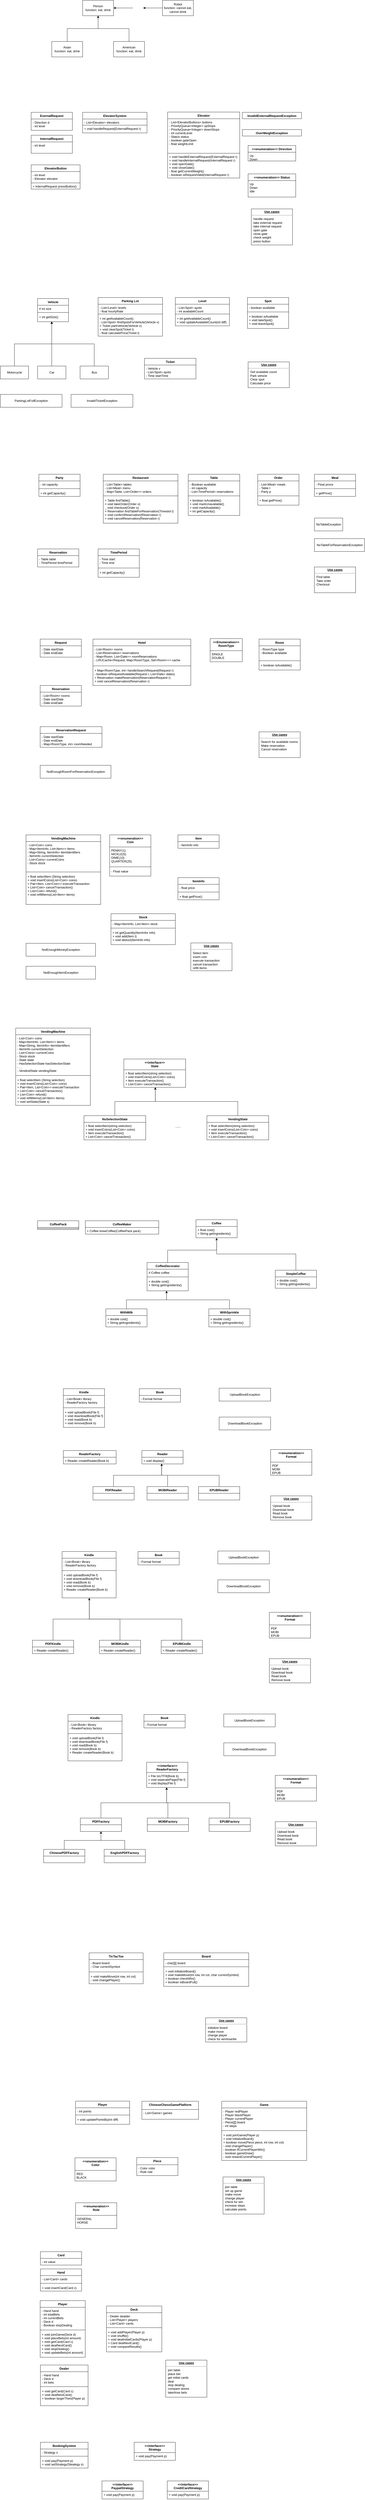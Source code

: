 <mxfile pages="1" version="11.2.5" type="device"><diagram id="mWMWQS2_z9aquYP3x2ni" name="Page-1"><mxGraphModel dx="2146" dy="776" grid="1" gridSize="10" guides="1" tooltips="1" connect="1" arrows="1" fold="1" page="1" pageScale="1" pageWidth="850" pageHeight="1100" math="0" shadow="0"><root><mxCell id="0"/><mxCell id="1" parent="0"/><mxCell id="6YsSRjpdaENqeneaQZCN-1" value="Person&lt;br&gt;function: eat, drink" style="rounded=0;whiteSpace=wrap;html=1;" parent="1" vertex="1"><mxGeometry x="230" y="190" width="120" height="60" as="geometry"/></mxCell><mxCell id="6YsSRjpdaENqeneaQZCN-4" style="edgeStyle=orthogonalEdgeStyle;rounded=0;orthogonalLoop=1;jettySize=auto;html=1;entryX=0.5;entryY=1;entryDx=0;entryDy=0;" parent="1" source="6YsSRjpdaENqeneaQZCN-2" target="6YsSRjpdaENqeneaQZCN-1" edge="1"><mxGeometry relative="1" as="geometry"/></mxCell><mxCell id="6YsSRjpdaENqeneaQZCN-2" value="Asian&lt;br&gt;function: eat, drink" style="rounded=0;whiteSpace=wrap;html=1;" parent="1" vertex="1"><mxGeometry x="110" y="350" width="120" height="60" as="geometry"/></mxCell><mxCell id="6YsSRjpdaENqeneaQZCN-5" style="edgeStyle=orthogonalEdgeStyle;rounded=0;orthogonalLoop=1;jettySize=auto;html=1;entryX=0.5;entryY=1;entryDx=0;entryDy=0;" parent="1" source="6YsSRjpdaENqeneaQZCN-3" target="6YsSRjpdaENqeneaQZCN-1" edge="1"><mxGeometry relative="1" as="geometry"/></mxCell><mxCell id="6YsSRjpdaENqeneaQZCN-3" value="American&lt;br&gt;function: eat, drink" style="rounded=0;whiteSpace=wrap;html=1;" parent="1" vertex="1"><mxGeometry x="350" y="350" width="120" height="60" as="geometry"/></mxCell><mxCell id="6YsSRjpdaENqeneaQZCN-7" style="edgeStyle=orthogonalEdgeStyle;rounded=0;orthogonalLoop=1;jettySize=auto;html=1;" parent="1" source="6YsSRjpdaENqeneaQZCN-8" target="6YsSRjpdaENqeneaQZCN-1" edge="1"><mxGeometry relative="1" as="geometry"/></mxCell><mxCell id="6YsSRjpdaENqeneaQZCN-6" value="Robot&lt;br&gt;function: cannot eat, cannot drink" style="rounded=0;whiteSpace=wrap;html=1;" parent="1" vertex="1"><mxGeometry x="540" y="190" width="120" height="60" as="geometry"/></mxCell><mxCell id="6YsSRjpdaENqeneaQZCN-8" value="" style="shape=image;html=1;verticalAlign=top;verticalLabelPosition=bottom;labelBackgroundColor=#ffffff;imageAspect=0;aspect=fixed;image=https://cdn4.iconfinder.com/data/icons/icocentre-free-icons/114/f-cross_256-128.png" parent="1" vertex="1"><mxGeometry x="425" y="200" width="40" height="40" as="geometry"/></mxCell><mxCell id="6YsSRjpdaENqeneaQZCN-9" style="edgeStyle=orthogonalEdgeStyle;rounded=0;orthogonalLoop=1;jettySize=auto;html=1;" parent="1" source="6YsSRjpdaENqeneaQZCN-6" target="6YsSRjpdaENqeneaQZCN-8" edge="1"><mxGeometry relative="1" as="geometry"><mxPoint x="540" y="220" as="sourcePoint"/><mxPoint x="350" y="220" as="targetPoint"/></mxGeometry></mxCell><mxCell id="6YsSRjpdaENqeneaQZCN-12" value="ElevatorSystem" style="swimlane;fontStyle=1;align=center;verticalAlign=top;childLayout=stackLayout;horizontal=1;startSize=26;horizontalStack=0;resizeParent=1;resizeParentMax=0;resizeLast=0;collapsible=1;marginBottom=0;" parent="1" vertex="1"><mxGeometry x="230" y="625" width="250" height="50" as="geometry"/></mxCell><mxCell id="6YsSRjpdaENqeneaQZCN-13" value="- List&lt;Elevator&gt; elevators" style="text;strokeColor=none;fillColor=none;align=left;verticalAlign=top;spacingLeft=4;spacingRight=4;overflow=hidden;rotatable=0;points=[[0,0.5],[1,0.5]];portConstraint=eastwest;" parent="6YsSRjpdaENqeneaQZCN-12" vertex="1"><mxGeometry y="26" width="250" height="24" as="geometry"/></mxCell><mxCell id="6YsSRjpdaENqeneaQZCN-17" value="Elevator" style="swimlane;fontStyle=1;align=center;verticalAlign=top;childLayout=stackLayout;horizontal=1;startSize=26;horizontalStack=0;resizeParent=1;resizeParentMax=0;resizeLast=0;collapsible=1;marginBottom=0;" parent="1" vertex="1"><mxGeometry x="560" y="624" width="280" height="160" as="geometry"/></mxCell><mxCell id="6YsSRjpdaENqeneaQZCN-18" value="- List&lt;ElevatorButtons&gt; buttons&#10;- PriorityQueue&lt;Integer&gt; upStops&#10;- PriorityQueue&lt;Integer&gt; downStops&#10;- int currentLevel&#10;- Status status&#10;- boolean gateOpen&#10;- float weightLimit&#10;" style="text;strokeColor=none;fillColor=none;align=left;verticalAlign=top;spacingLeft=4;spacingRight=4;overflow=hidden;rotatable=0;points=[[0,0.5],[1,0.5]];portConstraint=eastwest;" parent="6YsSRjpdaENqeneaQZCN-17" vertex="1"><mxGeometry y="26" width="280" height="134" as="geometry"/></mxCell><mxCell id="6YsSRjpdaENqeneaQZCN-20" value="&lt;p style=&quot;margin: 0px ; margin-top: 4px ; text-align: center ; text-decoration: underline&quot;&gt;&lt;b&gt;Use cases&lt;/b&gt;&lt;/p&gt;&lt;hr&gt;&lt;p style=&quot;margin: 0px ; margin-left: 8px&quot;&gt;handle request&lt;br&gt;take external request&lt;/p&gt;&lt;p style=&quot;margin: 0px ; margin-left: 8px&quot;&gt;take internal request&lt;/p&gt;&lt;p style=&quot;margin: 0px ; margin-left: 8px&quot;&gt;open gate&lt;/p&gt;&lt;p style=&quot;margin: 0px ; margin-left: 8px&quot;&gt;close gate&lt;/p&gt;&lt;p style=&quot;margin: 0px ; margin-left: 8px&quot;&gt;check weight&lt;/p&gt;&lt;p style=&quot;margin: 0px ; margin-left: 8px&quot;&gt;press button&lt;/p&gt;" style="verticalAlign=top;align=left;overflow=fill;fontSize=12;fontFamily=Helvetica;html=1;" parent="1" vertex="1"><mxGeometry x="885" y="1000" width="160" height="140" as="geometry"/></mxCell><mxCell id="6YsSRjpdaENqeneaQZCN-31" value="+ void handleRequest(ExternalRequest r)" style="text;strokeColor=#000000;fillColor=none;align=left;verticalAlign=top;spacingLeft=4;spacingRight=4;overflow=hidden;rotatable=0;points=[[0,0.5],[1,0.5]];portConstraint=eastwest;" parent="1" vertex="1"><mxGeometry x="230" y="675" width="250" height="30" as="geometry"/></mxCell><mxCell id="6YsSRjpdaENqeneaQZCN-32" value="InvalidExternalRequestException" style="swimlane;fontStyle=1;align=center;verticalAlign=top;childLayout=stackLayout;horizontal=1;startSize=26;horizontalStack=0;resizeParent=1;resizeParentMax=0;resizeLast=0;collapsible=1;marginBottom=0;" parent="1" vertex="1"><mxGeometry x="850" y="625" width="230" height="25" as="geometry"><mxRectangle x="850" y="625" width="210" height="26" as="alternateBounds"/></mxGeometry></mxCell><mxCell id="6YsSRjpdaENqeneaQZCN-34" value="ExernalRequest" style="swimlane;fontStyle=1;align=center;verticalAlign=top;childLayout=stackLayout;horizontal=1;startSize=26;horizontalStack=0;resizeParent=1;resizeParentMax=0;resizeLast=0;collapsible=1;marginBottom=0;strokeColor=#000000;" parent="1" vertex="1"><mxGeometry x="30" y="625" width="160" height="70" as="geometry"/></mxCell><mxCell id="6YsSRjpdaENqeneaQZCN-35" value="- Direction d&#10;- int level" style="text;strokeColor=none;fillColor=none;align=left;verticalAlign=top;spacingLeft=4;spacingRight=4;overflow=hidden;rotatable=0;points=[[0,0.5],[1,0.5]];portConstraint=eastwest;" parent="6YsSRjpdaENqeneaQZCN-34" vertex="1"><mxGeometry y="26" width="160" height="44" as="geometry"/></mxCell><mxCell id="6YsSRjpdaENqeneaQZCN-39" value="&lt;&lt;enumeration&gt;&gt; Direction" style="swimlane;fontStyle=1;align=center;verticalAlign=top;childLayout=stackLayout;horizontal=1;startSize=26;horizontalStack=0;resizeParent=1;resizeParentMax=0;resizeLast=0;collapsible=1;marginBottom=0;strokeColor=#000000;" parent="1" vertex="1"><mxGeometry x="872.5" y="754" width="185" height="60" as="geometry"/></mxCell><mxCell id="6YsSRjpdaENqeneaQZCN-40" value="Up&#10;Down" style="text;strokeColor=none;fillColor=none;align=left;verticalAlign=top;spacingLeft=4;spacingRight=4;overflow=hidden;rotatable=0;points=[[0,0.5],[1,0.5]];portConstraint=eastwest;" parent="6YsSRjpdaENqeneaQZCN-39" vertex="1"><mxGeometry y="26" width="185" height="34" as="geometry"/></mxCell><mxCell id="6YsSRjpdaENqeneaQZCN-43" value="+ void handleExternalRequest(ExternalRequest r)&#10;+ void handleInternalRequest(InternalRequest r)&#10;+ void openGate()&#10;+ void closeGate()&#10;- float getCurrentWeight()&#10;- boolean isRequestValid(InternalRequest r)" style="text;strokeColor=#000000;fillColor=none;align=left;verticalAlign=top;spacingLeft=4;spacingRight=4;overflow=hidden;rotatable=0;points=[[0,0.5],[1,0.5]];portConstraint=eastwest;" parent="1" vertex="1"><mxGeometry x="560" y="784" width="280" height="96" as="geometry"/></mxCell><mxCell id="6YsSRjpdaENqeneaQZCN-44" value="InternalRequest" style="swimlane;fontStyle=1;align=center;verticalAlign=top;childLayout=stackLayout;horizontal=1;startSize=26;horizontalStack=0;resizeParent=1;resizeParentMax=0;resizeLast=0;collapsible=1;marginBottom=0;strokeColor=#000000;" parent="1" vertex="1"><mxGeometry x="30" y="714" width="160" height="70" as="geometry"/></mxCell><mxCell id="6YsSRjpdaENqeneaQZCN-45" value="- int level" style="text;strokeColor=none;fillColor=none;align=left;verticalAlign=top;spacingLeft=4;spacingRight=4;overflow=hidden;rotatable=0;points=[[0,0.5],[1,0.5]];portConstraint=eastwest;" parent="6YsSRjpdaENqeneaQZCN-44" vertex="1"><mxGeometry y="26" width="160" height="44" as="geometry"/></mxCell><mxCell id="6YsSRjpdaENqeneaQZCN-46" value="&lt;&lt;enumeration&gt;&gt; Status" style="swimlane;fontStyle=1;align=center;verticalAlign=top;childLayout=stackLayout;horizontal=1;startSize=26;horizontalStack=0;resizeParent=1;resizeParentMax=0;resizeLast=0;collapsible=1;marginBottom=0;strokeColor=#000000;" parent="1" vertex="1"><mxGeometry x="872.5" y="864" width="185" height="90" as="geometry"/></mxCell><mxCell id="6YsSRjpdaENqeneaQZCN-47" value="Up&#10;Down&#10;Idle" style="text;strokeColor=none;fillColor=none;align=left;verticalAlign=top;spacingLeft=4;spacingRight=4;overflow=hidden;rotatable=0;points=[[0,0.5],[1,0.5]];portConstraint=eastwest;" parent="6YsSRjpdaENqeneaQZCN-46" vertex="1"><mxGeometry y="26" width="185" height="64" as="geometry"/></mxCell><mxCell id="6YsSRjpdaENqeneaQZCN-48" value="OverWeightException" style="swimlane;fontStyle=1;align=center;verticalAlign=top;childLayout=stackLayout;horizontal=1;startSize=26;horizontalStack=0;resizeParent=1;resizeParentMax=0;resizeLast=0;collapsible=1;marginBottom=0;" parent="1" vertex="1"><mxGeometry x="850" y="692" width="230" height="25" as="geometry"><mxRectangle x="850" y="625" width="210" height="26" as="alternateBounds"/></mxGeometry></mxCell><mxCell id="6YsSRjpdaENqeneaQZCN-49" value="ElevatorButton" style="swimlane;fontStyle=1;align=center;verticalAlign=top;childLayout=stackLayout;horizontal=1;startSize=26;horizontalStack=0;resizeParent=1;resizeParentMax=0;resizeLast=0;collapsible=1;marginBottom=0;strokeColor=#000000;" parent="1" vertex="1"><mxGeometry x="30" y="829" width="190" height="70" as="geometry"/></mxCell><mxCell id="6YsSRjpdaENqeneaQZCN-50" value="- int level&#10;- Elevator elevator" style="text;strokeColor=none;fillColor=none;align=left;verticalAlign=top;spacingLeft=4;spacingRight=4;overflow=hidden;rotatable=0;points=[[0,0.5],[1,0.5]];portConstraint=eastwest;" parent="6YsSRjpdaENqeneaQZCN-49" vertex="1"><mxGeometry y="26" width="190" height="44" as="geometry"/></mxCell><mxCell id="6YsSRjpdaENqeneaQZCN-51" value="+ InternalRequest pressButton()" style="text;strokeColor=#000000;fillColor=none;align=left;verticalAlign=top;spacingLeft=4;spacingRight=4;overflow=hidden;rotatable=0;points=[[0,0.5],[1,0.5]];portConstraint=eastwest;" parent="1" vertex="1"><mxGeometry x="30" y="899" width="190" height="24" as="geometry"/></mxCell><mxCell id="joDjQTi2y1f8AxvnKc9--3" value="Parking Lot" style="swimlane;fontStyle=1;align=center;verticalAlign=top;childLayout=stackLayout;horizontal=1;startSize=26;horizontalStack=0;resizeParent=1;resizeParentMax=0;resizeLast=0;collapsible=1;marginBottom=0;" parent="1" vertex="1"><mxGeometry x="290" y="1344" width="250" height="150" as="geometry"/></mxCell><mxCell id="joDjQTi2y1f8AxvnKc9--4" value="- List&lt;Level&gt; levels&#10;- float hourlyRate" style="text;strokeColor=none;fillColor=none;align=left;verticalAlign=top;spacingLeft=4;spacingRight=4;overflow=hidden;rotatable=0;points=[[0,0.5],[1,0.5]];portConstraint=eastwest;" parent="joDjQTi2y1f8AxvnKc9--3" vertex="1"><mxGeometry y="26" width="250" height="34" as="geometry"/></mxCell><mxCell id="joDjQTi2y1f8AxvnKc9--5" value="" style="line;strokeWidth=1;fillColor=none;align=left;verticalAlign=middle;spacingTop=-1;spacingLeft=3;spacingRight=3;rotatable=0;labelPosition=right;points=[];portConstraint=eastwest;" parent="joDjQTi2y1f8AxvnKc9--3" vertex="1"><mxGeometry y="60" width="250" height="8" as="geometry"/></mxCell><mxCell id="joDjQTi2y1f8AxvnKc9--6" value="+ int getAvailableCount()&#10;- List&lt;Spot&gt; findSpotsForVehicle(Vehicle v)&#10;+ Ticket parkVehicle(Vehicle v)&#10;+ void clearSpot(Ticket t)&#10;- float calculatePrice(Ticket t)" style="text;strokeColor=none;fillColor=none;align=left;verticalAlign=top;spacingLeft=4;spacingRight=4;overflow=hidden;rotatable=0;points=[[0,0.5],[1,0.5]];portConstraint=eastwest;" parent="joDjQTi2y1f8AxvnKc9--3" vertex="1"><mxGeometry y="68" width="250" height="82" as="geometry"/></mxCell><mxCell id="joDjQTi2y1f8AxvnKc9--8" value="Spot" style="swimlane;fontStyle=1;align=center;verticalAlign=top;childLayout=stackLayout;horizontal=1;startSize=26;horizontalStack=0;resizeParent=1;resizeParentMax=0;resizeLast=0;collapsible=1;marginBottom=0;" parent="1" vertex="1"><mxGeometry x="870" y="1344" width="160" height="120" as="geometry"/></mxCell><mxCell id="joDjQTi2y1f8AxvnKc9--9" value="- boolean available" style="text;strokeColor=none;fillColor=none;align=left;verticalAlign=top;spacingLeft=4;spacingRight=4;overflow=hidden;rotatable=0;points=[[0,0.5],[1,0.5]];portConstraint=eastwest;" parent="joDjQTi2y1f8AxvnKc9--8" vertex="1"><mxGeometry y="26" width="160" height="26" as="geometry"/></mxCell><mxCell id="joDjQTi2y1f8AxvnKc9--10" value="" style="line;strokeWidth=1;fillColor=none;align=left;verticalAlign=middle;spacingTop=-1;spacingLeft=3;spacingRight=3;rotatable=0;labelPosition=right;points=[];portConstraint=eastwest;" parent="joDjQTi2y1f8AxvnKc9--8" vertex="1"><mxGeometry y="52" width="160" height="8" as="geometry"/></mxCell><mxCell id="joDjQTi2y1f8AxvnKc9--11" value="+ boolean isAvailable&#10;+ void takeSpot()&#10;+ void leaveSpot()" style="text;strokeColor=none;fillColor=none;align=left;verticalAlign=top;spacingLeft=4;spacingRight=4;overflow=hidden;rotatable=0;points=[[0,0.5],[1,0.5]];portConstraint=eastwest;" parent="joDjQTi2y1f8AxvnKc9--8" vertex="1"><mxGeometry y="60" width="160" height="60" as="geometry"/></mxCell><mxCell id="joDjQTi2y1f8AxvnKc9--12" value="&lt;p style=&quot;margin: 0px ; margin-top: 4px ; text-align: center ; text-decoration: underline&quot;&gt;&lt;b&gt;Use cases&lt;/b&gt;&lt;/p&gt;&lt;hr&gt;&lt;p style=&quot;margin: 0px ; margin-left: 8px&quot;&gt;Get available count&lt;/p&gt;&lt;p style=&quot;margin: 0px ; margin-left: 8px&quot;&gt;Park vehicle&lt;/p&gt;&lt;p style=&quot;margin: 0px ; margin-left: 8px&quot;&gt;Clear spot&lt;/p&gt;&lt;p style=&quot;margin: 0px ; margin-left: 8px&quot;&gt;Calculate price&lt;/p&gt;" style="verticalAlign=top;align=left;overflow=fill;fontSize=12;fontFamily=Helvetica;html=1;" parent="1" vertex="1"><mxGeometry x="872.5" y="1594" width="160" height="100" as="geometry"/></mxCell><mxCell id="joDjQTi2y1f8AxvnKc9--30" style="edgeStyle=orthogonalEdgeStyle;rounded=0;orthogonalLoop=1;jettySize=auto;html=1;entryX=0.458;entryY=1;entryDx=0;entryDy=0;entryPerimeter=0;" parent="1" source="joDjQTi2y1f8AxvnKc9--13" target="joDjQTi2y1f8AxvnKc9--23" edge="1"><mxGeometry relative="1" as="geometry"/></mxCell><mxCell id="joDjQTi2y1f8AxvnKc9--13" value="Bus" style="html=1;" parent="1" vertex="1"><mxGeometry x="220" y="1610" width="110" height="50" as="geometry"/></mxCell><mxCell id="joDjQTi2y1f8AxvnKc9--29" style="edgeStyle=orthogonalEdgeStyle;rounded=0;orthogonalLoop=1;jettySize=auto;html=1;entryX=0.458;entryY=0.969;entryDx=0;entryDy=0;entryPerimeter=0;" parent="1" source="joDjQTi2y1f8AxvnKc9--14" target="joDjQTi2y1f8AxvnKc9--23" edge="1"><mxGeometry relative="1" as="geometry"/></mxCell><mxCell id="joDjQTi2y1f8AxvnKc9--14" value="Car" style="html=1;" parent="1" vertex="1"><mxGeometry x="55" y="1610" width="110" height="50" as="geometry"/></mxCell><mxCell id="joDjQTi2y1f8AxvnKc9--28" style="edgeStyle=orthogonalEdgeStyle;rounded=0;orthogonalLoop=1;jettySize=auto;html=1;entryX=0.458;entryY=0.969;entryDx=0;entryDy=0;entryPerimeter=0;" parent="1" source="joDjQTi2y1f8AxvnKc9--15" target="joDjQTi2y1f8AxvnKc9--23" edge="1"><mxGeometry relative="1" as="geometry"/></mxCell><mxCell id="joDjQTi2y1f8AxvnKc9--15" value="Motorcycle" style="html=1;" parent="1" vertex="1"><mxGeometry x="-90" y="1610" width="110" height="50" as="geometry"/></mxCell><mxCell id="joDjQTi2y1f8AxvnKc9--16" value="Level" style="swimlane;fontStyle=1;align=center;verticalAlign=top;childLayout=stackLayout;horizontal=1;startSize=26;horizontalStack=0;resizeParent=1;resizeParentMax=0;resizeLast=0;collapsible=1;marginBottom=0;" parent="1" vertex="1"><mxGeometry x="590" y="1344" width="210" height="110" as="geometry"/></mxCell><mxCell id="joDjQTi2y1f8AxvnKc9--17" value="- List&lt;Spot&gt; spots&#10;- int availableCount" style="text;strokeColor=none;fillColor=none;align=left;verticalAlign=top;spacingLeft=4;spacingRight=4;overflow=hidden;rotatable=0;points=[[0,0.5],[1,0.5]];portConstraint=eastwest;" parent="joDjQTi2y1f8AxvnKc9--16" vertex="1"><mxGeometry y="26" width="210" height="34" as="geometry"/></mxCell><mxCell id="joDjQTi2y1f8AxvnKc9--18" value="" style="line;strokeWidth=1;fillColor=none;align=left;verticalAlign=middle;spacingTop=-1;spacingLeft=3;spacingRight=3;rotatable=0;labelPosition=right;points=[];portConstraint=eastwest;" parent="joDjQTi2y1f8AxvnKc9--16" vertex="1"><mxGeometry y="60" width="210" height="8" as="geometry"/></mxCell><mxCell id="joDjQTi2y1f8AxvnKc9--19" value="+ int getAvailableCount()&#10;+ void updateAvailableCount(int diff)" style="text;strokeColor=none;fillColor=none;align=left;verticalAlign=top;spacingLeft=4;spacingRight=4;overflow=hidden;rotatable=0;points=[[0,0.5],[1,0.5]];portConstraint=eastwest;" parent="joDjQTi2y1f8AxvnKc9--16" vertex="1"><mxGeometry y="68" width="210" height="42" as="geometry"/></mxCell><mxCell id="joDjQTi2y1f8AxvnKc9--20" value="Vehicle" style="swimlane;fontStyle=1;align=center;verticalAlign=top;childLayout=stackLayout;horizontal=1;startSize=26;horizontalStack=0;resizeParent=1;resizeParentMax=0;resizeLast=0;collapsible=1;marginBottom=0;" parent="1" vertex="1"><mxGeometry x="55" y="1348" width="120" height="90" as="geometry"/></mxCell><mxCell id="joDjQTi2y1f8AxvnKc9--21" value="# int size" style="text;strokeColor=none;fillColor=none;align=left;verticalAlign=top;spacingLeft=4;spacingRight=4;overflow=hidden;rotatable=0;points=[[0,0.5],[1,0.5]];portConstraint=eastwest;" parent="joDjQTi2y1f8AxvnKc9--20" vertex="1"><mxGeometry y="26" width="120" height="24" as="geometry"/></mxCell><mxCell id="joDjQTi2y1f8AxvnKc9--22" value="" style="line;strokeWidth=1;fillColor=none;align=left;verticalAlign=middle;spacingTop=-1;spacingLeft=3;spacingRight=3;rotatable=0;labelPosition=right;points=[];portConstraint=eastwest;" parent="joDjQTi2y1f8AxvnKc9--20" vertex="1"><mxGeometry y="50" width="120" height="8" as="geometry"/></mxCell><mxCell id="joDjQTi2y1f8AxvnKc9--23" value="+ int getSize()" style="text;strokeColor=none;fillColor=none;align=left;verticalAlign=top;spacingLeft=4;spacingRight=4;overflow=hidden;rotatable=0;points=[[0,0.5],[1,0.5]];portConstraint=eastwest;" parent="joDjQTi2y1f8AxvnKc9--20" vertex="1"><mxGeometry y="58" width="120" height="32" as="geometry"/></mxCell><mxCell id="joDjQTi2y1f8AxvnKc9--24" value="Ticket" style="swimlane;fontStyle=1;align=center;verticalAlign=top;childLayout=stackLayout;horizontal=1;startSize=26;horizontalStack=0;resizeParent=1;resizeParentMax=0;resizeLast=0;collapsible=1;marginBottom=0;" parent="1" vertex="1"><mxGeometry x="470" y="1580" width="200" height="80" as="geometry"/></mxCell><mxCell id="joDjQTi2y1f8AxvnKc9--25" value="- Vehicle v&#10;- List&lt;Spot&gt; spots&#10;- Time startTime" style="text;strokeColor=none;fillColor=none;align=left;verticalAlign=top;spacingLeft=4;spacingRight=4;overflow=hidden;rotatable=0;points=[[0,0.5],[1,0.5]];portConstraint=eastwest;" parent="joDjQTi2y1f8AxvnKc9--24" vertex="1"><mxGeometry y="26" width="200" height="54" as="geometry"/></mxCell><mxCell id="joDjQTi2y1f8AxvnKc9--31" value="ParkingLotFullException" style="html=1;" parent="1" vertex="1"><mxGeometry x="-90" y="1720" width="240" height="50" as="geometry"/></mxCell><mxCell id="joDjQTi2y1f8AxvnKc9--32" value="InvalidTicketException" style="html=1;" parent="1" vertex="1"><mxGeometry x="185" y="1720" width="240" height="50" as="geometry"/></mxCell><mxCell id="pn1DXufCJwf_M5NmqQqZ-5" value="Restaurant" style="swimlane;fontStyle=1;align=center;verticalAlign=top;childLayout=stackLayout;horizontal=1;startSize=26;horizontalStack=0;resizeParent=1;resizeParentMax=0;resizeLast=0;collapsible=1;marginBottom=0;" parent="1" vertex="1"><mxGeometry x="310" y="2030" width="290" height="190" as="geometry"/></mxCell><mxCell id="pn1DXufCJwf_M5NmqQqZ-6" value="- List&lt;Table&gt; tables&#10;- List&lt;Meal&gt; menu&#10;- Map&lt;Table, List&lt;Order&gt;&gt; orders" style="text;strokeColor=none;fillColor=none;align=left;verticalAlign=top;spacingLeft=4;spacingRight=4;overflow=hidden;rotatable=0;points=[[0,0.5],[1,0.5]];portConstraint=eastwest;" parent="pn1DXufCJwf_M5NmqQqZ-5" vertex="1"><mxGeometry y="26" width="290" height="54" as="geometry"/></mxCell><mxCell id="pn1DXufCJwf_M5NmqQqZ-7" value="" style="line;strokeWidth=1;fillColor=none;align=left;verticalAlign=middle;spacingTop=-1;spacingLeft=3;spacingRight=3;rotatable=0;labelPosition=right;points=[];portConstraint=eastwest;" parent="pn1DXufCJwf_M5NmqQqZ-5" vertex="1"><mxGeometry y="80" width="290" height="8" as="geometry"/></mxCell><mxCell id="pn1DXufCJwf_M5NmqQqZ-8" value="+ Table findTable()&#10;+ void takeOrder(Order o)&#10;_ void checkout(Order o)&#10;+ Reservation findTableForReservation(Timeslot t)&#10;+ void confirmReservation(Reservation r)&#10;+ void cancelReservation(Reservation r)" style="text;strokeColor=none;fillColor=none;align=left;verticalAlign=top;spacingLeft=4;spacingRight=4;overflow=hidden;rotatable=0;points=[[0,0.5],[1,0.5]];portConstraint=eastwest;" parent="pn1DXufCJwf_M5NmqQqZ-5" vertex="1"><mxGeometry y="88" width="290" height="102" as="geometry"/></mxCell><mxCell id="pn1DXufCJwf_M5NmqQqZ-9" value="Table" style="swimlane;fontStyle=1;align=center;verticalAlign=top;childLayout=stackLayout;horizontal=1;startSize=26;horizontalStack=0;resizeParent=1;resizeParentMax=0;resizeLast=0;collapsible=1;marginBottom=0;" parent="1" vertex="1"><mxGeometry x="640" y="2030" width="200" height="160" as="geometry"/></mxCell><mxCell id="pn1DXufCJwf_M5NmqQqZ-10" value="- Boolean available&#10;- int capacity&#10;- List&lt;TimePeriod&gt; reservations" style="text;strokeColor=none;fillColor=none;align=left;verticalAlign=top;spacingLeft=4;spacingRight=4;overflow=hidden;rotatable=0;points=[[0,0.5],[1,0.5]];portConstraint=eastwest;" parent="pn1DXufCJwf_M5NmqQqZ-9" vertex="1"><mxGeometry y="26" width="200" height="54" as="geometry"/></mxCell><mxCell id="pn1DXufCJwf_M5NmqQqZ-11" value="" style="line;strokeWidth=1;fillColor=none;align=left;verticalAlign=middle;spacingTop=-1;spacingLeft=3;spacingRight=3;rotatable=0;labelPosition=right;points=[];portConstraint=eastwest;" parent="pn1DXufCJwf_M5NmqQqZ-9" vertex="1"><mxGeometry y="80" width="200" height="8" as="geometry"/></mxCell><mxCell id="pn1DXufCJwf_M5NmqQqZ-12" value="+ boolean isAvailable()&#10;+ void markUnavailable()&#10;+ void markAvailable()&#10;+ int getCapacity()" style="text;strokeColor=none;fillColor=none;align=left;verticalAlign=top;spacingLeft=4;spacingRight=4;overflow=hidden;rotatable=0;points=[[0,0.5],[1,0.5]];portConstraint=eastwest;" parent="pn1DXufCJwf_M5NmqQqZ-9" vertex="1"><mxGeometry y="88" width="200" height="72" as="geometry"/></mxCell><mxCell id="pn1DXufCJwf_M5NmqQqZ-13" value="Party" style="swimlane;fontStyle=1;align=center;verticalAlign=top;childLayout=stackLayout;horizontal=1;startSize=26;horizontalStack=0;resizeParent=1;resizeParentMax=0;resizeLast=0;collapsible=1;marginBottom=0;" parent="1" vertex="1"><mxGeometry x="60" y="2030" width="160" height="86" as="geometry"/></mxCell><mxCell id="pn1DXufCJwf_M5NmqQqZ-14" value="- int capacity" style="text;strokeColor=none;fillColor=none;align=left;verticalAlign=top;spacingLeft=4;spacingRight=4;overflow=hidden;rotatable=0;points=[[0,0.5],[1,0.5]];portConstraint=eastwest;" parent="pn1DXufCJwf_M5NmqQqZ-13" vertex="1"><mxGeometry y="26" width="160" height="26" as="geometry"/></mxCell><mxCell id="pn1DXufCJwf_M5NmqQqZ-15" value="" style="line;strokeWidth=1;fillColor=none;align=left;verticalAlign=middle;spacingTop=-1;spacingLeft=3;spacingRight=3;rotatable=0;labelPosition=right;points=[];portConstraint=eastwest;" parent="pn1DXufCJwf_M5NmqQqZ-13" vertex="1"><mxGeometry y="52" width="160" height="8" as="geometry"/></mxCell><mxCell id="pn1DXufCJwf_M5NmqQqZ-16" value="+ int getCapacity()" style="text;strokeColor=none;fillColor=none;align=left;verticalAlign=top;spacingLeft=4;spacingRight=4;overflow=hidden;rotatable=0;points=[[0,0.5],[1,0.5]];portConstraint=eastwest;" parent="pn1DXufCJwf_M5NmqQqZ-13" vertex="1"><mxGeometry y="60" width="160" height="26" as="geometry"/></mxCell><mxCell id="pn1DXufCJwf_M5NmqQqZ-17" value="Order" style="swimlane;fontStyle=1;align=center;verticalAlign=top;childLayout=stackLayout;horizontal=1;startSize=26;horizontalStack=0;resizeParent=1;resizeParentMax=0;resizeLast=0;collapsible=1;marginBottom=0;" parent="1" vertex="1"><mxGeometry x="910" y="2030" width="160" height="120" as="geometry"/></mxCell><mxCell id="pn1DXufCJwf_M5NmqQqZ-18" value="- List&lt;Meal&gt; meals&#10;- Table t&#10;- Party p" style="text;strokeColor=none;fillColor=none;align=left;verticalAlign=top;spacingLeft=4;spacingRight=4;overflow=hidden;rotatable=0;points=[[0,0.5],[1,0.5]];portConstraint=eastwest;" parent="pn1DXufCJwf_M5NmqQqZ-17" vertex="1"><mxGeometry y="26" width="160" height="54" as="geometry"/></mxCell><mxCell id="pn1DXufCJwf_M5NmqQqZ-19" value="" style="line;strokeWidth=1;fillColor=none;align=left;verticalAlign=middle;spacingTop=-1;spacingLeft=3;spacingRight=3;rotatable=0;labelPosition=right;points=[];portConstraint=eastwest;" parent="pn1DXufCJwf_M5NmqQqZ-17" vertex="1"><mxGeometry y="80" width="160" height="8" as="geometry"/></mxCell><mxCell id="pn1DXufCJwf_M5NmqQqZ-20" value="+ float getPrice()" style="text;strokeColor=none;fillColor=none;align=left;verticalAlign=top;spacingLeft=4;spacingRight=4;overflow=hidden;rotatable=0;points=[[0,0.5],[1,0.5]];portConstraint=eastwest;" parent="pn1DXufCJwf_M5NmqQqZ-17" vertex="1"><mxGeometry y="88" width="160" height="32" as="geometry"/></mxCell><mxCell id="pn1DXufCJwf_M5NmqQqZ-21" value="Meal" style="swimlane;fontStyle=1;align=center;verticalAlign=top;childLayout=stackLayout;horizontal=1;startSize=26;horizontalStack=0;resizeParent=1;resizeParentMax=0;resizeLast=0;collapsible=1;marginBottom=0;" parent="1" vertex="1"><mxGeometry x="1130" y="2030" width="160" height="86" as="geometry"/></mxCell><mxCell id="pn1DXufCJwf_M5NmqQqZ-22" value="- Float proce" style="text;strokeColor=none;fillColor=none;align=left;verticalAlign=top;spacingLeft=4;spacingRight=4;overflow=hidden;rotatable=0;points=[[0,0.5],[1,0.5]];portConstraint=eastwest;" parent="pn1DXufCJwf_M5NmqQqZ-21" vertex="1"><mxGeometry y="26" width="160" height="26" as="geometry"/></mxCell><mxCell id="pn1DXufCJwf_M5NmqQqZ-23" value="" style="line;strokeWidth=1;fillColor=none;align=left;verticalAlign=middle;spacingTop=-1;spacingLeft=3;spacingRight=3;rotatable=0;labelPosition=right;points=[];portConstraint=eastwest;" parent="pn1DXufCJwf_M5NmqQqZ-21" vertex="1"><mxGeometry y="52" width="160" height="8" as="geometry"/></mxCell><mxCell id="pn1DXufCJwf_M5NmqQqZ-24" value="+ getPrice()" style="text;strokeColor=none;fillColor=none;align=left;verticalAlign=top;spacingLeft=4;spacingRight=4;overflow=hidden;rotatable=0;points=[[0,0.5],[1,0.5]];portConstraint=eastwest;" parent="pn1DXufCJwf_M5NmqQqZ-21" vertex="1"><mxGeometry y="60" width="160" height="26" as="geometry"/></mxCell><mxCell id="pn1DXufCJwf_M5NmqQqZ-25" value="&lt;p style=&quot;margin: 0px ; margin-top: 4px ; text-align: center ; text-decoration: underline&quot;&gt;&lt;b&gt;Use cases&lt;/b&gt;&lt;/p&gt;&lt;hr&gt;&lt;p style=&quot;margin: 0px ; margin-left: 8px&quot;&gt;Find table&lt;/p&gt;&lt;p style=&quot;margin: 0px ; margin-left: 8px&quot;&gt;Take order&lt;/p&gt;&lt;p style=&quot;margin: 0px ; margin-left: 8px&quot;&gt;Checkout&lt;/p&gt;" style="verticalAlign=top;align=left;overflow=fill;fontSize=12;fontFamily=Helvetica;html=1;" parent="1" vertex="1"><mxGeometry x="1130" y="2390" width="160" height="100" as="geometry"/></mxCell><mxCell id="pn1DXufCJwf_M5NmqQqZ-27" value="NoTableException" style="html=1;" parent="1" vertex="1"><mxGeometry x="1130" y="2200" width="110" height="50" as="geometry"/></mxCell><mxCell id="pn1DXufCJwf_M5NmqQqZ-28" value="Reservation" style="swimlane;fontStyle=1;align=center;verticalAlign=top;childLayout=stackLayout;horizontal=1;startSize=26;horizontalStack=0;resizeParent=1;resizeParentMax=0;resizeLast=0;collapsible=1;marginBottom=0;" parent="1" vertex="1"><mxGeometry x="55" y="2320" width="160" height="70" as="geometry"/></mxCell><mxCell id="pn1DXufCJwf_M5NmqQqZ-29" value="- Table table&#10;- TimePeriod timePeriod" style="text;strokeColor=none;fillColor=none;align=left;verticalAlign=top;spacingLeft=4;spacingRight=4;overflow=hidden;rotatable=0;points=[[0,0.5],[1,0.5]];portConstraint=eastwest;" parent="pn1DXufCJwf_M5NmqQqZ-28" vertex="1"><mxGeometry y="26" width="160" height="44" as="geometry"/></mxCell><mxCell id="pn1DXufCJwf_M5NmqQqZ-32" value="NoTableForReservationException" style="html=1;" parent="1" vertex="1"><mxGeometry x="1130" y="2280" width="195" height="50" as="geometry"/></mxCell><mxCell id="pn1DXufCJwf_M5NmqQqZ-33" value="TimePeriod" style="swimlane;fontStyle=1;align=center;verticalAlign=top;childLayout=stackLayout;horizontal=1;startSize=26;horizontalStack=0;resizeParent=1;resizeParentMax=0;resizeLast=0;collapsible=1;marginBottom=0;" parent="1" vertex="1"><mxGeometry x="290" y="2320" width="160" height="110" as="geometry"/></mxCell><mxCell id="pn1DXufCJwf_M5NmqQqZ-34" value="- Time start&#10;- Time end" style="text;strokeColor=none;fillColor=none;align=left;verticalAlign=top;spacingLeft=4;spacingRight=4;overflow=hidden;rotatable=0;points=[[0,0.5],[1,0.5]];portConstraint=eastwest;" parent="pn1DXufCJwf_M5NmqQqZ-33" vertex="1"><mxGeometry y="26" width="160" height="44" as="geometry"/></mxCell><mxCell id="pn1DXufCJwf_M5NmqQqZ-35" value="" style="line;strokeWidth=1;fillColor=none;align=left;verticalAlign=middle;spacingTop=-1;spacingLeft=3;spacingRight=3;rotatable=0;labelPosition=right;points=[];portConstraint=eastwest;" parent="pn1DXufCJwf_M5NmqQqZ-33" vertex="1"><mxGeometry y="70" width="160" height="8" as="geometry"/></mxCell><mxCell id="pn1DXufCJwf_M5NmqQqZ-36" value="+ int getCapacity()" style="text;strokeColor=none;fillColor=none;align=left;verticalAlign=top;spacingLeft=4;spacingRight=4;overflow=hidden;rotatable=0;points=[[0,0.5],[1,0.5]];portConstraint=eastwest;" parent="pn1DXufCJwf_M5NmqQqZ-33" vertex="1"><mxGeometry y="78" width="160" height="32" as="geometry"/></mxCell><mxCell id="pn1DXufCJwf_M5NmqQqZ-37" value="Hotel" style="swimlane;fontStyle=1;align=center;verticalAlign=top;childLayout=stackLayout;horizontal=1;startSize=26;horizontalStack=0;resizeParent=1;resizeParentMax=0;resizeLast=0;collapsible=1;marginBottom=0;" parent="1" vertex="1"><mxGeometry x="270" y="2670" width="380" height="180" as="geometry"/></mxCell><mxCell id="pn1DXufCJwf_M5NmqQqZ-38" value="- List&lt;Room&gt; rooms&#10;- List&lt;Reservation&gt; reservations&#10;- Map&lt;Room, List&lt;Date&gt;&gt; roomReservations&#10;- LRUCache&lt;Request, Map&lt;RoomType, Set&lt;Room&gt;&gt;&gt; cache" style="text;strokeColor=none;fillColor=none;align=left;verticalAlign=top;spacingLeft=4;spacingRight=4;overflow=hidden;rotatable=0;points=[[0,0.5],[1,0.5]];portConstraint=eastwest;" parent="pn1DXufCJwf_M5NmqQqZ-37" vertex="1"><mxGeometry y="26" width="380" height="74" as="geometry"/></mxCell><mxCell id="pn1DXufCJwf_M5NmqQqZ-39" value="" style="line;strokeWidth=1;fillColor=none;align=left;verticalAlign=middle;spacingTop=-1;spacingLeft=3;spacingRight=3;rotatable=0;labelPosition=right;points=[];portConstraint=eastwest;" parent="pn1DXufCJwf_M5NmqQqZ-37" vertex="1"><mxGeometry y="100" width="380" height="8" as="geometry"/></mxCell><mxCell id="pn1DXufCJwf_M5NmqQqZ-40" value="+ Map&lt;RoomType, int&gt; handleSearchRequest(Request r)&#10;- boolean isRequestAvailable(Request r, List&lt;Date&gt; dates)&#10;+ Reservation makeReservation(ReservationRequest r)&#10;+ void cancelReservation(Reservation r)" style="text;strokeColor=none;fillColor=none;align=left;verticalAlign=top;spacingLeft=4;spacingRight=4;overflow=hidden;rotatable=0;points=[[0,0.5],[1,0.5]];portConstraint=eastwest;" parent="pn1DXufCJwf_M5NmqQqZ-37" vertex="1"><mxGeometry y="108" width="380" height="72" as="geometry"/></mxCell><mxCell id="pn1DXufCJwf_M5NmqQqZ-41" value="&lt;&lt;Enumeration&gt;&gt;&#10;RoomType" style="swimlane;fontStyle=1;align=center;verticalAlign=top;childLayout=stackLayout;horizontal=1;startSize=47;horizontalStack=0;resizeParent=1;resizeParentMax=0;resizeLast=0;collapsible=1;marginBottom=0;" parent="1" vertex="1"><mxGeometry x="725" y="2668" width="125" height="90" as="geometry"/></mxCell><mxCell id="pn1DXufCJwf_M5NmqQqZ-42" value="SINGLE&#10;DOUBLE" style="text;strokeColor=none;fillColor=none;align=left;verticalAlign=top;spacingLeft=4;spacingRight=4;overflow=hidden;rotatable=0;points=[[0,0.5],[1,0.5]];portConstraint=eastwest;" parent="pn1DXufCJwf_M5NmqQqZ-41" vertex="1"><mxGeometry y="47" width="125" height="43" as="geometry"/></mxCell><mxCell id="pn1DXufCJwf_M5NmqQqZ-45" value="Request" style="swimlane;fontStyle=1;align=center;verticalAlign=top;childLayout=stackLayout;horizontal=1;startSize=26;horizontalStack=0;resizeParent=1;resizeParentMax=0;resizeLast=0;collapsible=1;marginBottom=0;" parent="1" vertex="1"><mxGeometry x="65" y="2670" width="160" height="70" as="geometry"/></mxCell><mxCell id="pn1DXufCJwf_M5NmqQqZ-46" value="- Date startDate&#10;- Date endDate" style="text;strokeColor=none;fillColor=none;align=left;verticalAlign=top;spacingLeft=4;spacingRight=4;overflow=hidden;rotatable=0;points=[[0,0.5],[1,0.5]];portConstraint=eastwest;" parent="pn1DXufCJwf_M5NmqQqZ-45" vertex="1"><mxGeometry y="26" width="160" height="44" as="geometry"/></mxCell><mxCell id="pn1DXufCJwf_M5NmqQqZ-49" value="Room" style="swimlane;fontStyle=1;align=center;verticalAlign=top;childLayout=stackLayout;horizontal=1;startSize=26;horizontalStack=0;resizeParent=1;resizeParentMax=0;resizeLast=0;collapsible=1;marginBottom=0;" parent="1" vertex="1"><mxGeometry x="915" y="2670" width="160" height="120" as="geometry"/></mxCell><mxCell id="pn1DXufCJwf_M5NmqQqZ-50" value="- RoomType type&#10;- Boolean available" style="text;strokeColor=none;fillColor=none;align=left;verticalAlign=top;spacingLeft=4;spacingRight=4;overflow=hidden;rotatable=0;points=[[0,0.5],[1,0.5]];portConstraint=eastwest;" parent="pn1DXufCJwf_M5NmqQqZ-49" vertex="1"><mxGeometry y="26" width="160" height="54" as="geometry"/></mxCell><mxCell id="pn1DXufCJwf_M5NmqQqZ-51" value="" style="line;strokeWidth=1;fillColor=none;align=left;verticalAlign=middle;spacingTop=-1;spacingLeft=3;spacingRight=3;rotatable=0;labelPosition=right;points=[];portConstraint=eastwest;" parent="pn1DXufCJwf_M5NmqQqZ-49" vertex="1"><mxGeometry y="80" width="160" height="8" as="geometry"/></mxCell><mxCell id="pn1DXufCJwf_M5NmqQqZ-52" value="+ boolean isAvailable()" style="text;strokeColor=none;fillColor=none;align=left;verticalAlign=top;spacingLeft=4;spacingRight=4;overflow=hidden;rotatable=0;points=[[0,0.5],[1,0.5]];portConstraint=eastwest;" parent="pn1DXufCJwf_M5NmqQqZ-49" vertex="1"><mxGeometry y="88" width="160" height="32" as="geometry"/></mxCell><mxCell id="pn1DXufCJwf_M5NmqQqZ-57" value="&lt;p style=&quot;margin: 0px ; margin-top: 4px ; text-align: center ; text-decoration: underline&quot;&gt;&lt;b&gt;Use cases&lt;/b&gt;&lt;/p&gt;&lt;hr&gt;&lt;p style=&quot;margin: 0px ; margin-left: 8px&quot;&gt;Search for available rooms&lt;/p&gt;&lt;p style=&quot;margin: 0px ; margin-left: 8px&quot;&gt;Make reservation&lt;/p&gt;&lt;p style=&quot;margin: 0px ; margin-left: 8px&quot;&gt;Cancel reservation&lt;/p&gt;" style="verticalAlign=top;align=left;overflow=fill;fontSize=12;fontFamily=Helvetica;html=1;" parent="1" vertex="1"><mxGeometry x="915" y="3030" width="160" height="100" as="geometry"/></mxCell><mxCell id="pn1DXufCJwf_M5NmqQqZ-59" value="Reservation" style="swimlane;fontStyle=1;align=center;verticalAlign=top;childLayout=stackLayout;horizontal=1;startSize=26;horizontalStack=0;resizeParent=1;resizeParentMax=0;resizeLast=0;collapsible=1;marginBottom=0;" parent="1" vertex="1"><mxGeometry x="65" y="2850" width="160" height="80" as="geometry"/></mxCell><mxCell id="pn1DXufCJwf_M5NmqQqZ-60" value="- List&lt;Room&gt; rooms&#10;- Date startDate&#10;- Date endDate" style="text;strokeColor=none;fillColor=none;align=left;verticalAlign=top;spacingLeft=4;spacingRight=4;overflow=hidden;rotatable=0;points=[[0,0.5],[1,0.5]];portConstraint=eastwest;" parent="pn1DXufCJwf_M5NmqQqZ-59" vertex="1"><mxGeometry y="26" width="160" height="54" as="geometry"/></mxCell><mxCell id="Q0Fcx-d_78fJuM0Sk1j3-2" value="ReservationRequest" style="swimlane;fontStyle=1;align=center;verticalAlign=top;childLayout=stackLayout;horizontal=1;startSize=26;horizontalStack=0;resizeParent=1;resizeParentMax=0;resizeLast=0;collapsible=1;marginBottom=0;" vertex="1" parent="1"><mxGeometry x="65" y="3010" width="240" height="80" as="geometry"/></mxCell><mxCell id="Q0Fcx-d_78fJuM0Sk1j3-3" value="- Date startDate&#10;- Date endDate&#10;- Map&lt;RoomType, int&gt; roomNeeded" style="text;strokeColor=none;fillColor=none;align=left;verticalAlign=top;spacingLeft=4;spacingRight=4;overflow=hidden;rotatable=0;points=[[0,0.5],[1,0.5]];portConstraint=eastwest;" vertex="1" parent="Q0Fcx-d_78fJuM0Sk1j3-2"><mxGeometry y="26" width="240" height="54" as="geometry"/></mxCell><mxCell id="Q0Fcx-d_78fJuM0Sk1j3-4" value="NotEnoughRoomForReservationException" style="html=1;" vertex="1" parent="1"><mxGeometry x="65" y="3160" width="275" height="50" as="geometry"/></mxCell><mxCell id="Q0Fcx-d_78fJuM0Sk1j3-5" value="VendingMachine" style="swimlane;fontStyle=1;align=center;verticalAlign=top;childLayout=stackLayout;horizontal=1;startSize=26;horizontalStack=0;resizeParent=1;resizeParentMax=0;resizeLast=0;collapsible=1;marginBottom=0;" vertex="1" parent="1"><mxGeometry x="10" y="3430" width="290" height="270" as="geometry"/></mxCell><mxCell id="Q0Fcx-d_78fJuM0Sk1j3-6" value="- List&lt;Coin&gt; coins&#10;- Map&lt;ItemInfo, List&lt;Item&gt;&gt; items&#10;- Map&lt;String, ItemInfo&gt; itemIdentifiers&#10;- ItemInfo currentSelection&#10;- List&lt;Coins&gt; currentCoins&#10;- Stock stock" style="text;strokeColor=none;fillColor=none;align=left;verticalAlign=top;spacingLeft=4;spacingRight=4;overflow=hidden;rotatable=0;points=[[0,0.5],[1,0.5]];portConstraint=eastwest;" vertex="1" parent="Q0Fcx-d_78fJuM0Sk1j3-5"><mxGeometry y="26" width="290" height="114" as="geometry"/></mxCell><mxCell id="Q0Fcx-d_78fJuM0Sk1j3-7" value="" style="line;strokeWidth=1;fillColor=none;align=left;verticalAlign=middle;spacingTop=-1;spacingLeft=3;spacingRight=3;rotatable=0;labelPosition=right;points=[];portConstraint=eastwest;" vertex="1" parent="Q0Fcx-d_78fJuM0Sk1j3-5"><mxGeometry y="140" width="290" height="8" as="geometry"/></mxCell><mxCell id="Q0Fcx-d_78fJuM0Sk1j3-8" value="+ float selectItem (String selection)&#10;+ void insertCoins(List&lt;Coin&gt; coins)&#10;+ Pair&lt;Item, List&lt;Coin&gt;&gt; executeTransaction&#10;+ List&lt;Coin&gt; cancelTransaction()&#10;+ List&lt;Coin&gt; refund()&#10;+ void refillItems(List&lt;Item&gt; items)" style="text;strokeColor=none;fillColor=none;align=left;verticalAlign=top;spacingLeft=4;spacingRight=4;overflow=hidden;rotatable=0;points=[[0,0.5],[1,0.5]];portConstraint=eastwest;" vertex="1" parent="Q0Fcx-d_78fJuM0Sk1j3-5"><mxGeometry y="148" width="290" height="122" as="geometry"/></mxCell><mxCell id="Q0Fcx-d_78fJuM0Sk1j3-9" value="&lt;&lt;enumeration&gt;&gt;&#10;Coin" style="swimlane;fontStyle=1;align=center;verticalAlign=top;childLayout=stackLayout;horizontal=1;startSize=47;horizontalStack=0;resizeParent=1;resizeParentMax=0;resizeLast=0;collapsible=1;marginBottom=0;" vertex="1" parent="1"><mxGeometry x="335" y="3430" width="160" height="160" as="geometry"/></mxCell><mxCell id="Q0Fcx-d_78fJuM0Sk1j3-10" value="PENNY(1)&#10;NICKLE(5)&#10;DIME(10)&#10;QUARTER(25)" style="text;strokeColor=none;fillColor=none;align=left;verticalAlign=top;spacingLeft=4;spacingRight=4;overflow=hidden;rotatable=0;points=[[0,0.5],[1,0.5]];portConstraint=eastwest;" vertex="1" parent="Q0Fcx-d_78fJuM0Sk1j3-9"><mxGeometry y="47" width="160" height="73" as="geometry"/></mxCell><mxCell id="Q0Fcx-d_78fJuM0Sk1j3-11" value="" style="line;strokeWidth=1;fillColor=none;align=left;verticalAlign=middle;spacingTop=-1;spacingLeft=3;spacingRight=3;rotatable=0;labelPosition=right;points=[];portConstraint=eastwest;" vertex="1" parent="Q0Fcx-d_78fJuM0Sk1j3-9"><mxGeometry y="120" width="160" height="8" as="geometry"/></mxCell><mxCell id="Q0Fcx-d_78fJuM0Sk1j3-12" value="- Float value" style="text;strokeColor=none;fillColor=none;align=left;verticalAlign=top;spacingLeft=4;spacingRight=4;overflow=hidden;rotatable=0;points=[[0,0.5],[1,0.5]];portConstraint=eastwest;" vertex="1" parent="Q0Fcx-d_78fJuM0Sk1j3-9"><mxGeometry y="128" width="160" height="32" as="geometry"/></mxCell><mxCell id="Q0Fcx-d_78fJuM0Sk1j3-13" value="Item" style="swimlane;fontStyle=1;align=center;verticalAlign=top;childLayout=stackLayout;horizontal=1;startSize=26;horizontalStack=0;resizeParent=1;resizeParentMax=0;resizeLast=0;collapsible=1;marginBottom=0;" vertex="1" parent="1"><mxGeometry x="600" y="3430" width="160" height="52" as="geometry"/></mxCell><mxCell id="Q0Fcx-d_78fJuM0Sk1j3-14" value="- ItemInfo info" style="text;strokeColor=none;fillColor=none;align=left;verticalAlign=top;spacingLeft=4;spacingRight=4;overflow=hidden;rotatable=0;points=[[0,0.5],[1,0.5]];portConstraint=eastwest;" vertex="1" parent="Q0Fcx-d_78fJuM0Sk1j3-13"><mxGeometry y="26" width="160" height="26" as="geometry"/></mxCell><mxCell id="Q0Fcx-d_78fJuM0Sk1j3-29" value="&lt;p style=&quot;margin: 0px ; margin-top: 4px ; text-align: center ; text-decoration: underline&quot;&gt;&lt;b&gt;Use cases&lt;/b&gt;&lt;/p&gt;&lt;hr&gt;&lt;p style=&quot;margin: 0px ; margin-left: 8px&quot;&gt;Select item&lt;/p&gt;&lt;p style=&quot;margin: 0px ; margin-left: 8px&quot;&gt;insert coin&lt;/p&gt;&lt;p style=&quot;margin: 0px ; margin-left: 8px&quot;&gt;execute transaction&lt;/p&gt;&lt;p style=&quot;margin: 0px ; margin-left: 8px&quot;&gt;cancel transaction&lt;/p&gt;&lt;p style=&quot;margin: 0px ; margin-left: 8px&quot;&gt;refill items&lt;/p&gt;" style="verticalAlign=top;align=left;overflow=fill;fontSize=12;fontFamily=Helvetica;html=1;" vertex="1" parent="1"><mxGeometry x="650" y="3849.5" width="160" height="108" as="geometry"/></mxCell><mxCell id="Q0Fcx-d_78fJuM0Sk1j3-30" value="ItemInfo" style="swimlane;fontStyle=1;align=center;verticalAlign=top;childLayout=stackLayout;horizontal=1;startSize=26;horizontalStack=0;resizeParent=1;resizeParentMax=0;resizeLast=0;collapsible=1;marginBottom=0;" vertex="1" parent="1"><mxGeometry x="600" y="3596" width="160" height="86" as="geometry"/></mxCell><mxCell id="Q0Fcx-d_78fJuM0Sk1j3-31" value="- float price" style="text;strokeColor=none;fillColor=none;align=left;verticalAlign=top;spacingLeft=4;spacingRight=4;overflow=hidden;rotatable=0;points=[[0,0.5],[1,0.5]];portConstraint=eastwest;" vertex="1" parent="Q0Fcx-d_78fJuM0Sk1j3-30"><mxGeometry y="26" width="160" height="26" as="geometry"/></mxCell><mxCell id="Q0Fcx-d_78fJuM0Sk1j3-32" value="" style="line;strokeWidth=1;fillColor=none;align=left;verticalAlign=middle;spacingTop=-1;spacingLeft=3;spacingRight=3;rotatable=0;labelPosition=right;points=[];portConstraint=eastwest;" vertex="1" parent="Q0Fcx-d_78fJuM0Sk1j3-30"><mxGeometry y="52" width="160" height="8" as="geometry"/></mxCell><mxCell id="Q0Fcx-d_78fJuM0Sk1j3-33" value="+ float getPrice()" style="text;strokeColor=none;fillColor=none;align=left;verticalAlign=top;spacingLeft=4;spacingRight=4;overflow=hidden;rotatable=0;points=[[0,0.5],[1,0.5]];portConstraint=eastwest;" vertex="1" parent="Q0Fcx-d_78fJuM0Sk1j3-30"><mxGeometry y="60" width="160" height="26" as="geometry"/></mxCell><mxCell id="Q0Fcx-d_78fJuM0Sk1j3-34" value="NotEnoughMoneyException" style="html=1;" vertex="1" parent="1"><mxGeometry x="10" y="3851" width="270" height="50" as="geometry"/></mxCell><mxCell id="Q0Fcx-d_78fJuM0Sk1j3-35" value="Stock" style="swimlane;fontStyle=1;align=center;verticalAlign=top;childLayout=stackLayout;horizontal=1;startSize=26;horizontalStack=0;resizeParent=1;resizeParentMax=0;resizeLast=0;collapsible=1;marginBottom=0;" vertex="1" parent="1"><mxGeometry x="340" y="3736" width="250" height="120" as="geometry"/></mxCell><mxCell id="Q0Fcx-d_78fJuM0Sk1j3-36" value="- Map&lt;ItemInfo, List&lt;Item&gt; stock" style="text;strokeColor=none;fillColor=none;align=left;verticalAlign=top;spacingLeft=4;spacingRight=4;overflow=hidden;rotatable=0;points=[[0,0.5],[1,0.5]];portConstraint=eastwest;" vertex="1" parent="Q0Fcx-d_78fJuM0Sk1j3-35"><mxGeometry y="26" width="250" height="26" as="geometry"/></mxCell><mxCell id="Q0Fcx-d_78fJuM0Sk1j3-37" value="" style="line;strokeWidth=1;fillColor=none;align=left;verticalAlign=middle;spacingTop=-1;spacingLeft=3;spacingRight=3;rotatable=0;labelPosition=right;points=[];portConstraint=eastwest;" vertex="1" parent="Q0Fcx-d_78fJuM0Sk1j3-35"><mxGeometry y="52" width="250" height="8" as="geometry"/></mxCell><mxCell id="Q0Fcx-d_78fJuM0Sk1j3-38" value="+ int getQuantity(ItemInfor info)&#10;+ void add(Item t)&#10;+ void deduct(ItemInfo info)" style="text;strokeColor=none;fillColor=none;align=left;verticalAlign=top;spacingLeft=4;spacingRight=4;overflow=hidden;rotatable=0;points=[[0,0.5],[1,0.5]];portConstraint=eastwest;" vertex="1" parent="Q0Fcx-d_78fJuM0Sk1j3-35"><mxGeometry y="60" width="250" height="60" as="geometry"/></mxCell><mxCell id="Q0Fcx-d_78fJuM0Sk1j3-39" value="NotEnoughItemException" style="html=1;" vertex="1" parent="1"><mxGeometry x="10" y="3940" width="270" height="50" as="geometry"/></mxCell><mxCell id="Q0Fcx-d_78fJuM0Sk1j3-61" value="&lt;&lt;interface&gt;&gt;&#10;State" style="swimlane;fontStyle=1;align=center;verticalAlign=top;childLayout=stackLayout;horizontal=1;startSize=42;horizontalStack=0;resizeParent=1;resizeParentMax=0;resizeLast=0;collapsible=1;marginBottom=0;" vertex="1" parent="1"><mxGeometry x="390" y="4300" width="240" height="110" as="geometry"/></mxCell><mxCell id="Q0Fcx-d_78fJuM0Sk1j3-62" value="+ float selectItem(string selection)&#10;+ void insertCoins(List&lt;Coin&gt; coins)&#10;+ Item executeTransaction()&#10;+ List&lt;Coin&gt; cancelTransaction()" style="text;strokeColor=none;fillColor=none;align=left;verticalAlign=top;spacingLeft=4;spacingRight=4;overflow=hidden;rotatable=0;points=[[0,0.5],[1,0.5]];portConstraint=eastwest;" vertex="1" parent="Q0Fcx-d_78fJuM0Sk1j3-61"><mxGeometry y="42" width="240" height="68" as="geometry"/></mxCell><mxCell id="Q0Fcx-d_78fJuM0Sk1j3-75" style="edgeStyle=orthogonalEdgeStyle;rounded=0;orthogonalLoop=1;jettySize=auto;html=1;entryX=0.509;entryY=0.992;entryDx=0;entryDy=0;entryPerimeter=0;" edge="1" parent="1" source="Q0Fcx-d_78fJuM0Sk1j3-67" target="Q0Fcx-d_78fJuM0Sk1j3-62"><mxGeometry relative="1" as="geometry"/></mxCell><mxCell id="Q0Fcx-d_78fJuM0Sk1j3-67" value="VendingState" style="swimlane;fontStyle=1;align=center;verticalAlign=top;childLayout=stackLayout;horizontal=1;startSize=26;horizontalStack=0;resizeParent=1;resizeParentMax=0;resizeLast=0;collapsible=1;marginBottom=0;" vertex="1" parent="1"><mxGeometry x="712.5" y="4520" width="240" height="94" as="geometry"/></mxCell><mxCell id="Q0Fcx-d_78fJuM0Sk1j3-68" value="+ float selectItem(string selection)&#10;+ void insertCoins(List&lt;Coin&gt; coins)&#10;+ Item executeTransaction()&#10;+ List&lt;Coin&gt; cancelTransaction()" style="text;strokeColor=none;fillColor=none;align=left;verticalAlign=top;spacingLeft=4;spacingRight=4;overflow=hidden;rotatable=0;points=[[0,0.5],[1,0.5]];portConstraint=eastwest;" vertex="1" parent="Q0Fcx-d_78fJuM0Sk1j3-67"><mxGeometry y="26" width="240" height="68" as="geometry"/></mxCell><mxCell id="Q0Fcx-d_78fJuM0Sk1j3-73" style="edgeStyle=orthogonalEdgeStyle;rounded=0;orthogonalLoop=1;jettySize=auto;html=1;entryX=0.509;entryY=1.005;entryDx=0;entryDy=0;entryPerimeter=0;" edge="1" parent="1" source="Q0Fcx-d_78fJuM0Sk1j3-71" target="Q0Fcx-d_78fJuM0Sk1j3-62"><mxGeometry relative="1" as="geometry"/></mxCell><mxCell id="Q0Fcx-d_78fJuM0Sk1j3-71" value="NoSelectionState" style="swimlane;fontStyle=1;align=center;verticalAlign=top;childLayout=stackLayout;horizontal=1;startSize=26;horizontalStack=0;resizeParent=1;resizeParentMax=0;resizeLast=0;collapsible=1;marginBottom=0;" vertex="1" parent="1"><mxGeometry x="235" y="4520" width="240" height="94" as="geometry"/></mxCell><mxCell id="Q0Fcx-d_78fJuM0Sk1j3-72" value="+ float selectItem(string selection)&#10;+ void insertCoins(List&lt;Coin&gt; coins)&#10;+ Item executeTransaction()&#10;+ List&lt;Coin&gt; cancelTransaction()" style="text;strokeColor=none;fillColor=none;align=left;verticalAlign=top;spacingLeft=4;spacingRight=4;overflow=hidden;rotatable=0;points=[[0,0.5],[1,0.5]];portConstraint=eastwest;" vertex="1" parent="Q0Fcx-d_78fJuM0Sk1j3-71"><mxGeometry y="26" width="240" height="68" as="geometry"/></mxCell><mxCell id="Q0Fcx-d_78fJuM0Sk1j3-74" value="......" style="text;html=1;strokeColor=none;fillColor=none;align=center;verticalAlign=middle;whiteSpace=wrap;rounded=0;" vertex="1" parent="1"><mxGeometry x="580" y="4552" width="40" height="20" as="geometry"/></mxCell><mxCell id="Q0Fcx-d_78fJuM0Sk1j3-76" value="VendingMachine" style="swimlane;fontStyle=1;align=center;verticalAlign=top;childLayout=stackLayout;horizontal=1;startSize=26;horizontalStack=0;resizeParent=1;resizeParentMax=0;resizeLast=0;collapsible=1;marginBottom=0;" vertex="1" parent="1"><mxGeometry x="-30" y="4180" width="290" height="300" as="geometry"/></mxCell><mxCell id="Q0Fcx-d_78fJuM0Sk1j3-77" value="- List&lt;Coin&gt; coins&#10;- Map&lt;ItemInfo, List&lt;Item&gt;&gt; items&#10;- Map&lt;String, ItemInfo&gt; itemIdentifiers&#10;- ItemInfo currentSelection&#10;- List&lt;Coins&gt; currentCoins&#10;- Stock stock&#10;- State state&#10;- HasSelectionState hasSelectionState&#10;- ...&#10;- VendindState vendingState" style="text;strokeColor=none;fillColor=none;align=left;verticalAlign=top;spacingLeft=4;spacingRight=4;overflow=hidden;rotatable=0;points=[[0,0.5],[1,0.5]];portConstraint=eastwest;" vertex="1" parent="Q0Fcx-d_78fJuM0Sk1j3-76"><mxGeometry y="26" width="290" height="154" as="geometry"/></mxCell><mxCell id="Q0Fcx-d_78fJuM0Sk1j3-78" value="" style="line;strokeWidth=1;fillColor=none;align=left;verticalAlign=middle;spacingTop=-1;spacingLeft=3;spacingRight=3;rotatable=0;labelPosition=right;points=[];portConstraint=eastwest;" vertex="1" parent="Q0Fcx-d_78fJuM0Sk1j3-76"><mxGeometry y="180" width="290" height="8" as="geometry"/></mxCell><mxCell id="Q0Fcx-d_78fJuM0Sk1j3-79" value="+ float selectItem (String selection)&#10;+ void insertCoins(List&lt;Coin&gt; coins)&#10;+ Pair&lt;Item, List&lt;Coin&gt;&gt; executeTransaction&#10;+ List&lt;Coin&gt; cancelTransaction()&#10;+ List&lt;Coin&gt; refund()&#10;+ void refillItems(List&lt;Item&gt; items)&#10;+ void setState(State s)" style="text;strokeColor=none;fillColor=none;align=left;verticalAlign=top;spacingLeft=4;spacingRight=4;overflow=hidden;rotatable=0;points=[[0,0.5],[1,0.5]];portConstraint=eastwest;" vertex="1" parent="Q0Fcx-d_78fJuM0Sk1j3-76"><mxGeometry y="188" width="290" height="112" as="geometry"/></mxCell><mxCell id="Q0Fcx-d_78fJuM0Sk1j3-80" value="CoffeeMaker" style="swimlane;fontStyle=1;align=center;verticalAlign=top;childLayout=stackLayout;horizontal=1;startSize=26;horizontalStack=0;resizeParent=1;resizeParentMax=0;resizeLast=0;collapsible=1;marginBottom=0;" vertex="1" parent="1"><mxGeometry x="240.5" y="4928" width="285" height="52" as="geometry"/></mxCell><mxCell id="Q0Fcx-d_78fJuM0Sk1j3-81" value="+ Coffee brewCoffee(CoffeePack pack)" style="text;strokeColor=none;fillColor=none;align=left;verticalAlign=top;spacingLeft=4;spacingRight=4;overflow=hidden;rotatable=0;points=[[0,0.5],[1,0.5]];portConstraint=eastwest;" vertex="1" parent="Q0Fcx-d_78fJuM0Sk1j3-80"><mxGeometry y="26" width="285" height="26" as="geometry"/></mxCell><mxCell id="Q0Fcx-d_78fJuM0Sk1j3-84" value="CoffeePack" style="swimlane;fontStyle=1;align=center;verticalAlign=top;childLayout=stackLayout;horizontal=1;startSize=26;horizontalStack=0;resizeParent=1;resizeParentMax=0;resizeLast=0;collapsible=1;marginBottom=0;" vertex="1" parent="1"><mxGeometry x="55" y="4928" width="160" height="34" as="geometry"/></mxCell><mxCell id="Q0Fcx-d_78fJuM0Sk1j3-86" value="" style="line;strokeWidth=1;fillColor=none;align=left;verticalAlign=middle;spacingTop=-1;spacingLeft=3;spacingRight=3;rotatable=0;labelPosition=right;points=[];portConstraint=eastwest;" vertex="1" parent="Q0Fcx-d_78fJuM0Sk1j3-84"><mxGeometry y="26" width="160" height="8" as="geometry"/></mxCell><mxCell id="Q0Fcx-d_78fJuM0Sk1j3-88" value="Coffee" style="swimlane;fontStyle=1;align=center;verticalAlign=top;childLayout=stackLayout;horizontal=1;startSize=26;horizontalStack=0;resizeParent=1;resizeParentMax=0;resizeLast=0;collapsible=1;marginBottom=0;" vertex="1" parent="1"><mxGeometry x="670" y="4924" width="160" height="70" as="geometry"/></mxCell><mxCell id="Q0Fcx-d_78fJuM0Sk1j3-89" value="+ float cost()&#10;+ String getIngredients()" style="text;strokeColor=none;fillColor=none;align=left;verticalAlign=top;spacingLeft=4;spacingRight=4;overflow=hidden;rotatable=0;points=[[0,0.5],[1,0.5]];portConstraint=eastwest;" vertex="1" parent="Q0Fcx-d_78fJuM0Sk1j3-88"><mxGeometry y="26" width="160" height="44" as="geometry"/></mxCell><mxCell id="Q0Fcx-d_78fJuM0Sk1j3-125" style="edgeStyle=orthogonalEdgeStyle;rounded=0;orthogonalLoop=1;jettySize=auto;html=1;entryX=0.502;entryY=1.021;entryDx=0;entryDy=0;entryPerimeter=0;" edge="1" parent="1" source="Q0Fcx-d_78fJuM0Sk1j3-92" target="Q0Fcx-d_78fJuM0Sk1j3-89"><mxGeometry relative="1" as="geometry"/></mxCell><mxCell id="Q0Fcx-d_78fJuM0Sk1j3-92" value="CoffeeDecorator" style="swimlane;fontStyle=1;align=center;verticalAlign=top;childLayout=stackLayout;horizontal=1;startSize=26;horizontalStack=0;resizeParent=1;resizeParentMax=0;resizeLast=0;collapsible=1;marginBottom=0;" vertex="1" parent="1"><mxGeometry x="480" y="5090" width="160" height="110" as="geometry"/></mxCell><mxCell id="Q0Fcx-d_78fJuM0Sk1j3-93" value="# Coffee coffee" style="text;strokeColor=none;fillColor=none;align=left;verticalAlign=top;spacingLeft=4;spacingRight=4;overflow=hidden;rotatable=0;points=[[0,0.5],[1,0.5]];portConstraint=eastwest;" vertex="1" parent="Q0Fcx-d_78fJuM0Sk1j3-92"><mxGeometry y="26" width="160" height="26" as="geometry"/></mxCell><mxCell id="Q0Fcx-d_78fJuM0Sk1j3-94" value="" style="line;strokeWidth=1;fillColor=none;align=left;verticalAlign=middle;spacingTop=-1;spacingLeft=3;spacingRight=3;rotatable=0;labelPosition=right;points=[];portConstraint=eastwest;" vertex="1" parent="Q0Fcx-d_78fJuM0Sk1j3-92"><mxGeometry y="52" width="160" height="8" as="geometry"/></mxCell><mxCell id="Q0Fcx-d_78fJuM0Sk1j3-95" value="+ double cost()&#10;+ String getIngredients()" style="text;strokeColor=none;fillColor=none;align=left;verticalAlign=top;spacingLeft=4;spacingRight=4;overflow=hidden;rotatable=0;points=[[0,0.5],[1,0.5]];portConstraint=eastwest;" vertex="1" parent="Q0Fcx-d_78fJuM0Sk1j3-92"><mxGeometry y="60" width="160" height="50" as="geometry"/></mxCell><mxCell id="Q0Fcx-d_78fJuM0Sk1j3-128" style="edgeStyle=orthogonalEdgeStyle;rounded=0;orthogonalLoop=1;jettySize=auto;html=1;entryX=0.502;entryY=1.021;entryDx=0;entryDy=0;entryPerimeter=0;" edge="1" parent="1" source="Q0Fcx-d_78fJuM0Sk1j3-96" target="Q0Fcx-d_78fJuM0Sk1j3-89"><mxGeometry relative="1" as="geometry"/></mxCell><mxCell id="Q0Fcx-d_78fJuM0Sk1j3-96" value="SimpleCoffee" style="swimlane;fontStyle=1;align=center;verticalAlign=top;childLayout=stackLayout;horizontal=1;startSize=26;horizontalStack=0;resizeParent=1;resizeParentMax=0;resizeLast=0;collapsible=1;marginBottom=0;" vertex="1" parent="1"><mxGeometry x="978" y="5120" width="160" height="70" as="geometry"/></mxCell><mxCell id="Q0Fcx-d_78fJuM0Sk1j3-97" value="+ double cost()&#10;+ String getIngredients()" style="text;strokeColor=none;fillColor=none;align=left;verticalAlign=top;spacingLeft=4;spacingRight=4;overflow=hidden;rotatable=0;points=[[0,0.5],[1,0.5]];portConstraint=eastwest;" vertex="1" parent="Q0Fcx-d_78fJuM0Sk1j3-96"><mxGeometry y="26" width="160" height="44" as="geometry"/></mxCell><mxCell id="Q0Fcx-d_78fJuM0Sk1j3-121" style="edgeStyle=orthogonalEdgeStyle;rounded=0;orthogonalLoop=1;jettySize=auto;html=1;entryX=0.474;entryY=0.993;entryDx=0;entryDy=0;entryPerimeter=0;" edge="1" parent="1" source="Q0Fcx-d_78fJuM0Sk1j3-109" target="Q0Fcx-d_78fJuM0Sk1j3-95"><mxGeometry relative="1" as="geometry"/></mxCell><mxCell id="Q0Fcx-d_78fJuM0Sk1j3-109" value="WithMilk" style="swimlane;fontStyle=1;align=center;verticalAlign=top;childLayout=stackLayout;horizontal=1;startSize=26;horizontalStack=0;resizeParent=1;resizeParentMax=0;resizeLast=0;collapsible=1;marginBottom=0;" vertex="1" parent="1"><mxGeometry x="320" y="5270" width="160" height="70" as="geometry"/></mxCell><mxCell id="Q0Fcx-d_78fJuM0Sk1j3-110" value="+ double cost()&#10;+ String getIngredients()" style="text;strokeColor=none;fillColor=none;align=left;verticalAlign=top;spacingLeft=4;spacingRight=4;overflow=hidden;rotatable=0;points=[[0,0.5],[1,0.5]];portConstraint=eastwest;" vertex="1" parent="Q0Fcx-d_78fJuM0Sk1j3-109"><mxGeometry y="26" width="160" height="44" as="geometry"/></mxCell><mxCell id="Q0Fcx-d_78fJuM0Sk1j3-126" style="edgeStyle=orthogonalEdgeStyle;rounded=0;orthogonalLoop=1;jettySize=auto;html=1;entryX=0.474;entryY=1.007;entryDx=0;entryDy=0;entryPerimeter=0;" edge="1" parent="1" source="Q0Fcx-d_78fJuM0Sk1j3-117" target="Q0Fcx-d_78fJuM0Sk1j3-95"><mxGeometry relative="1" as="geometry"/></mxCell><mxCell id="Q0Fcx-d_78fJuM0Sk1j3-117" value="WithSprinkle" style="swimlane;fontStyle=1;align=center;verticalAlign=top;childLayout=stackLayout;horizontal=1;startSize=26;horizontalStack=0;resizeParent=1;resizeParentMax=0;resizeLast=0;collapsible=1;marginBottom=0;" vertex="1" parent="1"><mxGeometry x="720" y="5270" width="160" height="70" as="geometry"/></mxCell><mxCell id="Q0Fcx-d_78fJuM0Sk1j3-118" value="+ double cost()&#10;+ String getIngredients()" style="text;strokeColor=none;fillColor=none;align=left;verticalAlign=top;spacingLeft=4;spacingRight=4;overflow=hidden;rotatable=0;points=[[0,0.5],[1,0.5]];portConstraint=eastwest;" vertex="1" parent="Q0Fcx-d_78fJuM0Sk1j3-117"><mxGeometry y="26" width="160" height="44" as="geometry"/></mxCell><mxCell id="Q0Fcx-d_78fJuM0Sk1j3-129" value="Book" style="swimlane;fontStyle=1;align=center;verticalAlign=top;childLayout=stackLayout;horizontal=1;startSize=26;horizontalStack=0;resizeParent=1;resizeParentMax=0;resizeLast=0;collapsible=1;marginBottom=0;" vertex="1" parent="1"><mxGeometry x="450" y="5580" width="160" height="52" as="geometry"/></mxCell><mxCell id="Q0Fcx-d_78fJuM0Sk1j3-130" value="- Format format" style="text;strokeColor=none;fillColor=none;align=left;verticalAlign=top;spacingLeft=4;spacingRight=4;overflow=hidden;rotatable=0;points=[[0,0.5],[1,0.5]];portConstraint=eastwest;" vertex="1" parent="Q0Fcx-d_78fJuM0Sk1j3-129"><mxGeometry y="26" width="160" height="26" as="geometry"/></mxCell><mxCell id="Q0Fcx-d_78fJuM0Sk1j3-133" value="Kindle" style="swimlane;fontStyle=1;align=center;verticalAlign=top;childLayout=stackLayout;horizontal=1;startSize=26;horizontalStack=0;resizeParent=1;resizeParentMax=0;resizeLast=0;collapsible=1;marginBottom=0;" vertex="1" parent="1"><mxGeometry x="155" y="5580" width="160" height="150" as="geometry"/></mxCell><mxCell id="Q0Fcx-d_78fJuM0Sk1j3-134" value="- List&lt;Book&gt; library&#10;- ReaderFactory factory" style="text;strokeColor=none;fillColor=none;align=left;verticalAlign=top;spacingLeft=4;spacingRight=4;overflow=hidden;rotatable=0;points=[[0,0.5],[1,0.5]];portConstraint=eastwest;" vertex="1" parent="Q0Fcx-d_78fJuM0Sk1j3-133"><mxGeometry y="26" width="160" height="44" as="geometry"/></mxCell><mxCell id="Q0Fcx-d_78fJuM0Sk1j3-135" value="" style="line;strokeWidth=1;fillColor=none;align=left;verticalAlign=middle;spacingTop=-1;spacingLeft=3;spacingRight=3;rotatable=0;labelPosition=right;points=[];portConstraint=eastwest;" vertex="1" parent="Q0Fcx-d_78fJuM0Sk1j3-133"><mxGeometry y="70" width="160" height="8" as="geometry"/></mxCell><mxCell id="Q0Fcx-d_78fJuM0Sk1j3-136" value="+ void uploadBook(File f)&#10;+ void downloadBook(File f)&#10;+ void read(Book b)&#10;+ void remove(Book b)" style="text;strokeColor=none;fillColor=none;align=left;verticalAlign=top;spacingLeft=4;spacingRight=4;overflow=hidden;rotatable=0;points=[[0,0.5],[1,0.5]];portConstraint=eastwest;" vertex="1" parent="Q0Fcx-d_78fJuM0Sk1j3-133"><mxGeometry y="78" width="160" height="72" as="geometry"/></mxCell><mxCell id="Q0Fcx-d_78fJuM0Sk1j3-137" value="ReaderFactory" style="swimlane;fontStyle=1;align=center;verticalAlign=top;childLayout=stackLayout;horizontal=1;startSize=26;horizontalStack=0;resizeParent=1;resizeParentMax=0;resizeLast=0;collapsible=1;marginBottom=0;" vertex="1" parent="1"><mxGeometry x="155" y="5820" width="205" height="52" as="geometry"/></mxCell><mxCell id="Q0Fcx-d_78fJuM0Sk1j3-138" value="+ Reader createReader(Book b)" style="text;strokeColor=none;fillColor=none;align=left;verticalAlign=top;spacingLeft=4;spacingRight=4;overflow=hidden;rotatable=0;points=[[0,0.5],[1,0.5]];portConstraint=eastwest;" vertex="1" parent="Q0Fcx-d_78fJuM0Sk1j3-137"><mxGeometry y="26" width="205" height="26" as="geometry"/></mxCell><mxCell id="Q0Fcx-d_78fJuM0Sk1j3-139" value="Reader" style="swimlane;fontStyle=1;align=center;verticalAlign=top;childLayout=stackLayout;horizontal=1;startSize=26;horizontalStack=0;resizeParent=1;resizeParentMax=0;resizeLast=0;collapsible=1;marginBottom=0;" vertex="1" parent="1"><mxGeometry x="460" y="5820" width="160" height="52" as="geometry"/></mxCell><mxCell id="Q0Fcx-d_78fJuM0Sk1j3-140" value="+ void display()" style="text;strokeColor=none;fillColor=none;align=left;verticalAlign=top;spacingLeft=4;spacingRight=4;overflow=hidden;rotatable=0;points=[[0,0.5],[1,0.5]];portConstraint=eastwest;" vertex="1" parent="Q0Fcx-d_78fJuM0Sk1j3-139"><mxGeometry y="26" width="160" height="26" as="geometry"/></mxCell><mxCell id="Q0Fcx-d_78fJuM0Sk1j3-147" style="edgeStyle=orthogonalEdgeStyle;rounded=0;orthogonalLoop=1;jettySize=auto;html=1;entryX=0.48;entryY=0.972;entryDx=0;entryDy=0;entryPerimeter=0;" edge="1" parent="1" source="Q0Fcx-d_78fJuM0Sk1j3-141" target="Q0Fcx-d_78fJuM0Sk1j3-140"><mxGeometry relative="1" as="geometry"/></mxCell><mxCell id="Q0Fcx-d_78fJuM0Sk1j3-141" value="PDFReader" style="swimlane;fontStyle=1;align=center;verticalAlign=top;childLayout=stackLayout;horizontal=1;startSize=26;horizontalStack=0;resizeParent=1;resizeParentMax=0;resizeLast=0;collapsible=1;marginBottom=0;" vertex="1" parent="1"><mxGeometry x="270" y="5960" width="160" height="52" as="geometry"/></mxCell><mxCell id="Q0Fcx-d_78fJuM0Sk1j3-148" style="edgeStyle=orthogonalEdgeStyle;rounded=0;orthogonalLoop=1;jettySize=auto;html=1;entryX=0.48;entryY=0.972;entryDx=0;entryDy=0;entryPerimeter=0;" edge="1" parent="1" source="Q0Fcx-d_78fJuM0Sk1j3-143" target="Q0Fcx-d_78fJuM0Sk1j3-140"><mxGeometry relative="1" as="geometry"/></mxCell><mxCell id="Q0Fcx-d_78fJuM0Sk1j3-143" value="MOBIReader" style="swimlane;fontStyle=1;align=center;verticalAlign=top;childLayout=stackLayout;horizontal=1;startSize=26;horizontalStack=0;resizeParent=1;resizeParentMax=0;resizeLast=0;collapsible=1;marginBottom=0;" vertex="1" parent="1"><mxGeometry x="480" y="5960" width="160" height="52" as="geometry"/></mxCell><mxCell id="Q0Fcx-d_78fJuM0Sk1j3-149" style="edgeStyle=orthogonalEdgeStyle;rounded=0;orthogonalLoop=1;jettySize=auto;html=1;entryX=0.48;entryY=0.972;entryDx=0;entryDy=0;entryPerimeter=0;" edge="1" parent="1" source="Q0Fcx-d_78fJuM0Sk1j3-145" target="Q0Fcx-d_78fJuM0Sk1j3-140"><mxGeometry relative="1" as="geometry"/></mxCell><mxCell id="Q0Fcx-d_78fJuM0Sk1j3-145" value="EPUBReader" style="swimlane;fontStyle=1;align=center;verticalAlign=top;childLayout=stackLayout;horizontal=1;startSize=26;horizontalStack=0;resizeParent=1;resizeParentMax=0;resizeLast=0;collapsible=1;marginBottom=0;" vertex="1" parent="1"><mxGeometry x="680" y="5960" width="160" height="52" as="geometry"/></mxCell><mxCell id="Q0Fcx-d_78fJuM0Sk1j3-153" value="UploadBookException" style="html=1;" vertex="1" parent="1"><mxGeometry x="760" y="5578" width="200" height="50" as="geometry"/></mxCell><mxCell id="Q0Fcx-d_78fJuM0Sk1j3-154" value="DownloadBookException" style="html=1;" vertex="1" parent="1"><mxGeometry x="760" y="5690" width="200" height="50" as="geometry"/></mxCell><mxCell id="Q0Fcx-d_78fJuM0Sk1j3-155" value="&lt;&lt;enumeration&gt;&gt;&#10;Format" style="swimlane;fontStyle=1;align=center;verticalAlign=top;childLayout=stackLayout;horizontal=1;startSize=49;horizontalStack=0;resizeParent=1;resizeParentMax=0;resizeLast=0;collapsible=1;marginBottom=0;" vertex="1" parent="1"><mxGeometry x="960" y="5816" width="160" height="100" as="geometry"/></mxCell><mxCell id="Q0Fcx-d_78fJuM0Sk1j3-156" value="PDF&#10;MOBI&#10;EPUB" style="text;strokeColor=none;fillColor=none;align=left;verticalAlign=top;spacingLeft=4;spacingRight=4;overflow=hidden;rotatable=0;points=[[0,0.5],[1,0.5]];portConstraint=eastwest;" vertex="1" parent="Q0Fcx-d_78fJuM0Sk1j3-155"><mxGeometry y="49" width="160" height="51" as="geometry"/></mxCell><mxCell id="Q0Fcx-d_78fJuM0Sk1j3-159" value="&lt;p style=&quot;margin: 0px ; margin-top: 4px ; text-align: center ; text-decoration: underline&quot;&gt;&lt;b&gt;Use cases&lt;/b&gt;&lt;/p&gt;&lt;hr&gt;&lt;p style=&quot;margin: 0px ; margin-left: 8px&quot;&gt;Upload book&lt;/p&gt;&lt;p style=&quot;margin: 0px ; margin-left: 8px&quot;&gt;Download book&lt;/p&gt;&lt;p style=&quot;margin: 0px ; margin-left: 8px&quot;&gt;Read book&lt;/p&gt;&lt;p style=&quot;margin: 0px ; margin-left: 8px&quot;&gt;Remove book&lt;/p&gt;" style="verticalAlign=top;align=left;overflow=fill;fontSize=12;fontFamily=Helvetica;html=1;" vertex="1" parent="1"><mxGeometry x="960" y="5996" width="160" height="94" as="geometry"/></mxCell><mxCell id="Q0Fcx-d_78fJuM0Sk1j3-160" value="Book" style="swimlane;fontStyle=1;align=center;verticalAlign=top;childLayout=stackLayout;horizontal=1;startSize=26;horizontalStack=0;resizeParent=1;resizeParentMax=0;resizeLast=0;collapsible=1;marginBottom=0;" vertex="1" parent="1"><mxGeometry x="445" y="6212" width="160" height="52" as="geometry"/></mxCell><mxCell id="Q0Fcx-d_78fJuM0Sk1j3-161" value="- Format format" style="text;strokeColor=none;fillColor=none;align=left;verticalAlign=top;spacingLeft=4;spacingRight=4;overflow=hidden;rotatable=0;points=[[0,0.5],[1,0.5]];portConstraint=eastwest;" vertex="1" parent="Q0Fcx-d_78fJuM0Sk1j3-160"><mxGeometry y="26" width="160" height="26" as="geometry"/></mxCell><mxCell id="Q0Fcx-d_78fJuM0Sk1j3-162" value="Kindle" style="swimlane;fontStyle=1;align=center;verticalAlign=top;childLayout=stackLayout;horizontal=1;startSize=26;horizontalStack=0;resizeParent=1;resizeParentMax=0;resizeLast=0;collapsible=1;marginBottom=0;" vertex="1" parent="1"><mxGeometry x="150" y="6212" width="210" height="180" as="geometry"/></mxCell><mxCell id="Q0Fcx-d_78fJuM0Sk1j3-163" value="- List&lt;Book&gt; library&#10;- ReaderFactory factory" style="text;strokeColor=none;fillColor=none;align=left;verticalAlign=top;spacingLeft=4;spacingRight=4;overflow=hidden;rotatable=0;points=[[0,0.5],[1,0.5]];portConstraint=eastwest;" vertex="1" parent="Q0Fcx-d_78fJuM0Sk1j3-162"><mxGeometry y="26" width="210" height="44" as="geometry"/></mxCell><mxCell id="Q0Fcx-d_78fJuM0Sk1j3-164" value="" style="line;strokeWidth=1;fillColor=none;align=left;verticalAlign=middle;spacingTop=-1;spacingLeft=3;spacingRight=3;rotatable=0;labelPosition=right;points=[];portConstraint=eastwest;" vertex="1" parent="Q0Fcx-d_78fJuM0Sk1j3-162"><mxGeometry y="70" width="210" height="8" as="geometry"/></mxCell><mxCell id="Q0Fcx-d_78fJuM0Sk1j3-165" value="+ void uploadBook(File f)&#10;+ void downloadBook(File f)&#10;+ void read(Book b)&#10;+ void remove(Book b)&#10;+ Reader createReader(Book b)" style="text;strokeColor=none;fillColor=none;align=left;verticalAlign=top;spacingLeft=4;spacingRight=4;overflow=hidden;rotatable=0;points=[[0,0.5],[1,0.5]];portConstraint=eastwest;" vertex="1" parent="Q0Fcx-d_78fJuM0Sk1j3-162"><mxGeometry y="78" width="210" height="102" as="geometry"/></mxCell><mxCell id="Q0Fcx-d_78fJuM0Sk1j3-176" value="UploadBookException" style="html=1;" vertex="1" parent="1"><mxGeometry x="755" y="6210" width="200" height="50" as="geometry"/></mxCell><mxCell id="Q0Fcx-d_78fJuM0Sk1j3-177" value="DownloadBookException" style="html=1;" vertex="1" parent="1"><mxGeometry x="755" y="6322" width="200" height="50" as="geometry"/></mxCell><mxCell id="Q0Fcx-d_78fJuM0Sk1j3-178" value="&lt;&lt;enumeration&gt;&gt;&#10;Format" style="swimlane;fontStyle=1;align=center;verticalAlign=top;childLayout=stackLayout;horizontal=1;startSize=49;horizontalStack=0;resizeParent=1;resizeParentMax=0;resizeLast=0;collapsible=1;marginBottom=0;" vertex="1" parent="1"><mxGeometry x="955" y="6448" width="160" height="100" as="geometry"/></mxCell><mxCell id="Q0Fcx-d_78fJuM0Sk1j3-179" value="PDF&#10;MOBI&#10;EPUB" style="text;strokeColor=none;fillColor=none;align=left;verticalAlign=top;spacingLeft=4;spacingRight=4;overflow=hidden;rotatable=0;points=[[0,0.5],[1,0.5]];portConstraint=eastwest;" vertex="1" parent="Q0Fcx-d_78fJuM0Sk1j3-178"><mxGeometry y="49" width="160" height="51" as="geometry"/></mxCell><mxCell id="Q0Fcx-d_78fJuM0Sk1j3-180" value="&lt;p style=&quot;margin: 0px ; margin-top: 4px ; text-align: center ; text-decoration: underline&quot;&gt;&lt;b&gt;Use cases&lt;/b&gt;&lt;/p&gt;&lt;hr&gt;&lt;p style=&quot;margin: 0px ; margin-left: 8px&quot;&gt;Upload book&lt;/p&gt;&lt;p style=&quot;margin: 0px ; margin-left: 8px&quot;&gt;Download book&lt;/p&gt;&lt;p style=&quot;margin: 0px ; margin-left: 8px&quot;&gt;Read book&lt;/p&gt;&lt;p style=&quot;margin: 0px ; margin-left: 8px&quot;&gt;Remove book&lt;/p&gt;" style="verticalAlign=top;align=left;overflow=fill;fontSize=12;fontFamily=Helvetica;html=1;" vertex="1" parent="1"><mxGeometry x="955" y="6628" width="160" height="94" as="geometry"/></mxCell><mxCell id="Q0Fcx-d_78fJuM0Sk1j3-195" style="edgeStyle=orthogonalEdgeStyle;rounded=0;orthogonalLoop=1;jettySize=auto;html=1;entryX=0.504;entryY=1.002;entryDx=0;entryDy=0;entryPerimeter=0;" edge="1" parent="1" source="Q0Fcx-d_78fJuM0Sk1j3-187" target="Q0Fcx-d_78fJuM0Sk1j3-165"><mxGeometry relative="1" as="geometry"/></mxCell><mxCell id="Q0Fcx-d_78fJuM0Sk1j3-187" value="PDFKindle" style="swimlane;fontStyle=1;align=center;verticalAlign=top;childLayout=stackLayout;horizontal=1;startSize=26;horizontalStack=0;resizeParent=1;resizeParentMax=0;resizeLast=0;collapsible=1;marginBottom=0;" vertex="1" parent="1"><mxGeometry x="35" y="6556.5" width="160" height="52" as="geometry"/></mxCell><mxCell id="Q0Fcx-d_78fJuM0Sk1j3-188" value="+ Reader createReader()" style="text;strokeColor=none;fillColor=none;align=left;verticalAlign=top;spacingLeft=4;spacingRight=4;overflow=hidden;rotatable=0;points=[[0,0.5],[1,0.5]];portConstraint=eastwest;" vertex="1" parent="Q0Fcx-d_78fJuM0Sk1j3-187"><mxGeometry y="26" width="160" height="26" as="geometry"/></mxCell><mxCell id="Q0Fcx-d_78fJuM0Sk1j3-197" style="edgeStyle=orthogonalEdgeStyle;rounded=0;orthogonalLoop=1;jettySize=auto;html=1;entryX=0.504;entryY=1.002;entryDx=0;entryDy=0;entryPerimeter=0;" edge="1" parent="1" source="Q0Fcx-d_78fJuM0Sk1j3-191" target="Q0Fcx-d_78fJuM0Sk1j3-165"><mxGeometry relative="1" as="geometry"/></mxCell><mxCell id="Q0Fcx-d_78fJuM0Sk1j3-191" value="EPUBKindle" style="swimlane;fontStyle=1;align=center;verticalAlign=top;childLayout=stackLayout;horizontal=1;startSize=26;horizontalStack=0;resizeParent=1;resizeParentMax=0;resizeLast=0;collapsible=1;marginBottom=0;" vertex="1" parent="1"><mxGeometry x="535" y="6556.5" width="160" height="52" as="geometry"/></mxCell><mxCell id="Q0Fcx-d_78fJuM0Sk1j3-192" value="+ Reader createReader()" style="text;strokeColor=none;fillColor=none;align=left;verticalAlign=top;spacingLeft=4;spacingRight=4;overflow=hidden;rotatable=0;points=[[0,0.5],[1,0.5]];portConstraint=eastwest;" vertex="1" parent="Q0Fcx-d_78fJuM0Sk1j3-191"><mxGeometry y="26" width="160" height="26" as="geometry"/></mxCell><mxCell id="Q0Fcx-d_78fJuM0Sk1j3-196" style="edgeStyle=orthogonalEdgeStyle;rounded=0;orthogonalLoop=1;jettySize=auto;html=1;entryX=0.504;entryY=1.002;entryDx=0;entryDy=0;entryPerimeter=0;" edge="1" parent="1" source="Q0Fcx-d_78fJuM0Sk1j3-193" target="Q0Fcx-d_78fJuM0Sk1j3-165"><mxGeometry relative="1" as="geometry"/></mxCell><mxCell id="Q0Fcx-d_78fJuM0Sk1j3-193" value="MOBIKindle" style="swimlane;fontStyle=1;align=center;verticalAlign=top;childLayout=stackLayout;horizontal=1;startSize=26;horizontalStack=0;resizeParent=1;resizeParentMax=0;resizeLast=0;collapsible=1;marginBottom=0;" vertex="1" parent="1"><mxGeometry x="295" y="6556.5" width="160" height="52" as="geometry"/></mxCell><mxCell id="Q0Fcx-d_78fJuM0Sk1j3-194" value="+ Reader createReader()" style="text;strokeColor=none;fillColor=none;align=left;verticalAlign=top;spacingLeft=4;spacingRight=4;overflow=hidden;rotatable=0;points=[[0,0.5],[1,0.5]];portConstraint=eastwest;" vertex="1" parent="Q0Fcx-d_78fJuM0Sk1j3-193"><mxGeometry y="26" width="160" height="26" as="geometry"/></mxCell><mxCell id="Q0Fcx-d_78fJuM0Sk1j3-198" value="Book" style="swimlane;fontStyle=1;align=center;verticalAlign=top;childLayout=stackLayout;horizontal=1;startSize=26;horizontalStack=0;resizeParent=1;resizeParentMax=0;resizeLast=0;collapsible=1;marginBottom=0;" vertex="1" parent="1"><mxGeometry x="468" y="6844.727" width="160" height="52" as="geometry"/></mxCell><mxCell id="Q0Fcx-d_78fJuM0Sk1j3-199" value="- Format format" style="text;strokeColor=none;fillColor=none;align=left;verticalAlign=top;spacingLeft=4;spacingRight=4;overflow=hidden;rotatable=0;points=[[0,0.5],[1,0.5]];portConstraint=eastwest;" vertex="1" parent="Q0Fcx-d_78fJuM0Sk1j3-198"><mxGeometry y="26" width="160" height="26" as="geometry"/></mxCell><mxCell id="Q0Fcx-d_78fJuM0Sk1j3-200" value="Kindle" style="swimlane;fontStyle=1;align=center;verticalAlign=top;childLayout=stackLayout;horizontal=1;startSize=26;horizontalStack=0;resizeParent=1;resizeParentMax=0;resizeLast=0;collapsible=1;marginBottom=0;" vertex="1" parent="1"><mxGeometry x="173" y="6844.727" width="210" height="180" as="geometry"/></mxCell><mxCell id="Q0Fcx-d_78fJuM0Sk1j3-201" value="- List&lt;Book&gt; library&#10;- ReaderFactory factory" style="text;strokeColor=none;fillColor=none;align=left;verticalAlign=top;spacingLeft=4;spacingRight=4;overflow=hidden;rotatable=0;points=[[0,0.5],[1,0.5]];portConstraint=eastwest;" vertex="1" parent="Q0Fcx-d_78fJuM0Sk1j3-200"><mxGeometry y="26" width="210" height="44" as="geometry"/></mxCell><mxCell id="Q0Fcx-d_78fJuM0Sk1j3-202" value="" style="line;strokeWidth=1;fillColor=none;align=left;verticalAlign=middle;spacingTop=-1;spacingLeft=3;spacingRight=3;rotatable=0;labelPosition=right;points=[];portConstraint=eastwest;" vertex="1" parent="Q0Fcx-d_78fJuM0Sk1j3-200"><mxGeometry y="70" width="210" height="8" as="geometry"/></mxCell><mxCell id="Q0Fcx-d_78fJuM0Sk1j3-203" value="+ void uploadBook(File f)&#10;+ void downloadBook(File f)&#10;+ void read(Book b)&#10;+ void remove(Book b)&#10;+ Reader createReader(Book b)" style="text;strokeColor=none;fillColor=none;align=left;verticalAlign=top;spacingLeft=4;spacingRight=4;overflow=hidden;rotatable=0;points=[[0,0.5],[1,0.5]];portConstraint=eastwest;" vertex="1" parent="Q0Fcx-d_78fJuM0Sk1j3-200"><mxGeometry y="78" width="210" height="102" as="geometry"/></mxCell><mxCell id="Q0Fcx-d_78fJuM0Sk1j3-204" value="UploadBookException" style="html=1;" vertex="1" parent="1"><mxGeometry x="778" y="6842.727" width="200" height="50" as="geometry"/></mxCell><mxCell id="Q0Fcx-d_78fJuM0Sk1j3-205" value="DownloadBookException" style="html=1;" vertex="1" parent="1"><mxGeometry x="778" y="6954.727" width="200" height="50" as="geometry"/></mxCell><mxCell id="Q0Fcx-d_78fJuM0Sk1j3-206" value="&lt;&lt;enumeration&gt;&gt;&#10;Format" style="swimlane;fontStyle=1;align=center;verticalAlign=top;childLayout=stackLayout;horizontal=1;startSize=49;horizontalStack=0;resizeParent=1;resizeParentMax=0;resizeLast=0;collapsible=1;marginBottom=0;" vertex="1" parent="1"><mxGeometry x="978" y="7080.727" width="160" height="100" as="geometry"/></mxCell><mxCell id="Q0Fcx-d_78fJuM0Sk1j3-207" value="PDF&#10;MOBI&#10;EPUB" style="text;strokeColor=none;fillColor=none;align=left;verticalAlign=top;spacingLeft=4;spacingRight=4;overflow=hidden;rotatable=0;points=[[0,0.5],[1,0.5]];portConstraint=eastwest;" vertex="1" parent="Q0Fcx-d_78fJuM0Sk1j3-206"><mxGeometry y="49" width="160" height="51" as="geometry"/></mxCell><mxCell id="Q0Fcx-d_78fJuM0Sk1j3-208" value="&lt;p style=&quot;margin: 0px ; margin-top: 4px ; text-align: center ; text-decoration: underline&quot;&gt;&lt;b&gt;Use cases&lt;/b&gt;&lt;/p&gt;&lt;hr&gt;&lt;p style=&quot;margin: 0px ; margin-left: 8px&quot;&gt;Upload book&lt;/p&gt;&lt;p style=&quot;margin: 0px ; margin-left: 8px&quot;&gt;Download book&lt;/p&gt;&lt;p style=&quot;margin: 0px ; margin-left: 8px&quot;&gt;Read book&lt;/p&gt;&lt;p style=&quot;margin: 0px ; margin-left: 8px&quot;&gt;Remove book&lt;/p&gt;" style="verticalAlign=top;align=left;overflow=fill;fontSize=12;fontFamily=Helvetica;html=1;" vertex="1" parent="1"><mxGeometry x="978" y="7260.727" width="160" height="94" as="geometry"/></mxCell><mxCell id="Q0Fcx-d_78fJuM0Sk1j3-226" style="edgeStyle=orthogonalEdgeStyle;rounded=0;orthogonalLoop=1;jettySize=auto;html=1;entryX=0.485;entryY=1.006;entryDx=0;entryDy=0;entryPerimeter=0;" edge="1" parent="1" source="Q0Fcx-d_78fJuM0Sk1j3-210" target="Q0Fcx-d_78fJuM0Sk1j3-219"><mxGeometry relative="1" as="geometry"/></mxCell><mxCell id="Q0Fcx-d_78fJuM0Sk1j3-210" value="PDFFactory" style="swimlane;fontStyle=1;align=center;verticalAlign=top;childLayout=stackLayout;horizontal=1;startSize=26;horizontalStack=0;resizeParent=1;resizeParentMax=0;resizeLast=0;collapsible=1;marginBottom=0;" vertex="1" parent="1"><mxGeometry x="221" y="7246.727" width="160" height="52" as="geometry"/></mxCell><mxCell id="Q0Fcx-d_78fJuM0Sk1j3-228" style="edgeStyle=orthogonalEdgeStyle;rounded=0;orthogonalLoop=1;jettySize=auto;html=1;entryX=0.485;entryY=1.006;entryDx=0;entryDy=0;entryPerimeter=0;" edge="1" parent="1" source="Q0Fcx-d_78fJuM0Sk1j3-213" target="Q0Fcx-d_78fJuM0Sk1j3-219"><mxGeometry relative="1" as="geometry"/></mxCell><mxCell id="Q0Fcx-d_78fJuM0Sk1j3-213" value="EPUBFactory" style="swimlane;fontStyle=1;align=center;verticalAlign=top;childLayout=stackLayout;horizontal=1;startSize=26;horizontalStack=0;resizeParent=1;resizeParentMax=0;resizeLast=0;collapsible=1;marginBottom=0;" vertex="1" parent="1"><mxGeometry x="721" y="7246.727" width="160" height="52" as="geometry"/></mxCell><mxCell id="Q0Fcx-d_78fJuM0Sk1j3-227" style="edgeStyle=orthogonalEdgeStyle;rounded=0;orthogonalLoop=1;jettySize=auto;html=1;entryX=0.485;entryY=0.991;entryDx=0;entryDy=0;entryPerimeter=0;" edge="1" parent="1" source="Q0Fcx-d_78fJuM0Sk1j3-216" target="Q0Fcx-d_78fJuM0Sk1j3-219"><mxGeometry relative="1" as="geometry"/></mxCell><mxCell id="Q0Fcx-d_78fJuM0Sk1j3-216" value="MOBIFactory" style="swimlane;fontStyle=1;align=center;verticalAlign=top;childLayout=stackLayout;horizontal=1;startSize=26;horizontalStack=0;resizeParent=1;resizeParentMax=0;resizeLast=0;collapsible=1;marginBottom=0;" vertex="1" parent="1"><mxGeometry x="481" y="7246.727" width="160" height="52" as="geometry"/></mxCell><mxCell id="Q0Fcx-d_78fJuM0Sk1j3-218" value="&lt;&lt;interface&gt;&gt;&#10;ReaderFactory" style="swimlane;fontStyle=1;align=center;verticalAlign=top;childLayout=stackLayout;horizontal=1;startSize=40;horizontalStack=0;resizeParent=1;resizeParentMax=0;resizeLast=0;collapsible=1;marginBottom=0;" vertex="1" parent="1"><mxGeometry x="478.5" y="7030" width="160" height="98" as="geometry"/></mxCell><mxCell id="Q0Fcx-d_78fJuM0Sk1j3-219" value="+ File toUTF8(Book b)&#10;+ void seperatePage(File f)&#10;+ void display(File f)" style="text;strokeColor=none;fillColor=none;align=left;verticalAlign=top;spacingLeft=4;spacingRight=4;overflow=hidden;rotatable=0;points=[[0,0.5],[1,0.5]];portConstraint=eastwest;" vertex="1" parent="Q0Fcx-d_78fJuM0Sk1j3-218"><mxGeometry y="40" width="160" height="58" as="geometry"/></mxCell><mxCell id="Q0Fcx-d_78fJuM0Sk1j3-225" style="edgeStyle=orthogonalEdgeStyle;rounded=0;orthogonalLoop=1;jettySize=auto;html=1;entryX=0.5;entryY=1;entryDx=0;entryDy=0;" edge="1" parent="1" source="Q0Fcx-d_78fJuM0Sk1j3-222" target="Q0Fcx-d_78fJuM0Sk1j3-210"><mxGeometry relative="1" as="geometry"/></mxCell><mxCell id="Q0Fcx-d_78fJuM0Sk1j3-222" value="EnglishPDFFactory" style="swimlane;fontStyle=1;align=center;verticalAlign=top;childLayout=stackLayout;horizontal=1;startSize=26;horizontalStack=0;resizeParent=1;resizeParentMax=0;resizeLast=0;collapsible=1;marginBottom=0;" vertex="1" parent="1"><mxGeometry x="313.5" y="7368.227" width="160" height="52" as="geometry"/></mxCell><mxCell id="Q0Fcx-d_78fJuM0Sk1j3-224" style="edgeStyle=orthogonalEdgeStyle;rounded=0;orthogonalLoop=1;jettySize=auto;html=1;entryX=0.5;entryY=1;entryDx=0;entryDy=0;" edge="1" parent="1" source="Q0Fcx-d_78fJuM0Sk1j3-223" target="Q0Fcx-d_78fJuM0Sk1j3-210"><mxGeometry relative="1" as="geometry"/></mxCell><mxCell id="Q0Fcx-d_78fJuM0Sk1j3-223" value="ChinesePDFFactory" style="swimlane;fontStyle=1;align=center;verticalAlign=top;childLayout=stackLayout;horizontal=1;startSize=26;horizontalStack=0;resizeParent=1;resizeParentMax=0;resizeLast=0;collapsible=1;marginBottom=0;" vertex="1" parent="1"><mxGeometry x="78.5" y="7368.227" width="160" height="52" as="geometry"/></mxCell><mxCell id="Q0Fcx-d_78fJuM0Sk1j3-229" value="TicTacToe" style="swimlane;fontStyle=1;align=center;verticalAlign=top;childLayout=stackLayout;horizontal=1;startSize=26;horizontalStack=0;resizeParent=1;resizeParentMax=0;resizeLast=0;collapsible=1;marginBottom=0;" vertex="1" parent="1"><mxGeometry x="255" y="7770" width="210" height="120" as="geometry"/></mxCell><mxCell id="Q0Fcx-d_78fJuM0Sk1j3-230" value="- Board board&#10;- Char currentSymbol" style="text;strokeColor=none;fillColor=none;align=left;verticalAlign=top;spacingLeft=4;spacingRight=4;overflow=hidden;rotatable=0;points=[[0,0.5],[1,0.5]];portConstraint=eastwest;" vertex="1" parent="Q0Fcx-d_78fJuM0Sk1j3-229"><mxGeometry y="26" width="210" height="44" as="geometry"/></mxCell><mxCell id="Q0Fcx-d_78fJuM0Sk1j3-231" value="" style="line;strokeWidth=1;fillColor=none;align=left;verticalAlign=middle;spacingTop=-1;spacingLeft=3;spacingRight=3;rotatable=0;labelPosition=right;points=[];portConstraint=eastwest;" vertex="1" parent="Q0Fcx-d_78fJuM0Sk1j3-229"><mxGeometry y="70" width="210" height="8" as="geometry"/></mxCell><mxCell id="Q0Fcx-d_78fJuM0Sk1j3-232" value="+ void makeMove(int row, int col)&#10;- void changePlayer()" style="text;strokeColor=none;fillColor=none;align=left;verticalAlign=top;spacingLeft=4;spacingRight=4;overflow=hidden;rotatable=0;points=[[0,0.5],[1,0.5]];portConstraint=eastwest;" vertex="1" parent="Q0Fcx-d_78fJuM0Sk1j3-229"><mxGeometry y="78" width="210" height="42" as="geometry"/></mxCell><mxCell id="Q0Fcx-d_78fJuM0Sk1j3-233" value="Board" style="swimlane;fontStyle=1;align=center;verticalAlign=top;childLayout=stackLayout;horizontal=1;startSize=26;horizontalStack=0;resizeParent=1;resizeParentMax=0;resizeLast=0;collapsible=1;marginBottom=0;" vertex="1" parent="1"><mxGeometry x="545" y="7770" width="330" height="130" as="geometry"/></mxCell><mxCell id="Q0Fcx-d_78fJuM0Sk1j3-234" value="- char[][] board" style="text;strokeColor=none;fillColor=none;align=left;verticalAlign=top;spacingLeft=4;spacingRight=4;overflow=hidden;rotatable=0;points=[[0,0.5],[1,0.5]];portConstraint=eastwest;" vertex="1" parent="Q0Fcx-d_78fJuM0Sk1j3-233"><mxGeometry y="26" width="330" height="24" as="geometry"/></mxCell><mxCell id="Q0Fcx-d_78fJuM0Sk1j3-235" value="" style="line;strokeWidth=1;fillColor=none;align=left;verticalAlign=middle;spacingTop=-1;spacingLeft=3;spacingRight=3;rotatable=0;labelPosition=right;points=[];portConstraint=eastwest;" vertex="1" parent="Q0Fcx-d_78fJuM0Sk1j3-233"><mxGeometry y="50" width="330" height="8" as="geometry"/></mxCell><mxCell id="Q0Fcx-d_78fJuM0Sk1j3-236" value="+ void initializeBoard()&#10;+ void makeMove(int row, int col, char currentSymbol)&#10;+ boolean checkWin()&#10;+ boolean isBoardFull()" style="text;strokeColor=none;fillColor=none;align=left;verticalAlign=top;spacingLeft=4;spacingRight=4;overflow=hidden;rotatable=0;points=[[0,0.5],[1,0.5]];portConstraint=eastwest;" vertex="1" parent="Q0Fcx-d_78fJuM0Sk1j3-233"><mxGeometry y="58" width="330" height="72" as="geometry"/></mxCell><mxCell id="Q0Fcx-d_78fJuM0Sk1j3-237" value="&lt;p style=&quot;margin: 0px ; margin-top: 4px ; text-align: center ; text-decoration: underline&quot;&gt;&lt;b&gt;Use cases&lt;/b&gt;&lt;/p&gt;&lt;hr&gt;&lt;p style=&quot;margin: 0px ; margin-left: 8px&quot;&gt;initialize board&lt;/p&gt;&lt;p style=&quot;margin: 0px ; margin-left: 8px&quot;&gt;make move&lt;/p&gt;&lt;p style=&quot;margin: 0px ; margin-left: 8px&quot;&gt;change player&lt;/p&gt;&lt;p style=&quot;margin: 0px ; margin-left: 8px&quot;&gt;check for win/lose/tie&lt;/p&gt;" style="verticalAlign=top;align=left;overflow=fill;fontSize=12;fontFamily=Helvetica;html=1;" vertex="1" parent="1"><mxGeometry x="707.5" y="8022.045" width="160" height="94" as="geometry"/></mxCell><mxCell id="Q0Fcx-d_78fJuM0Sk1j3-238" value="Player" style="swimlane;fontStyle=1;align=center;verticalAlign=top;childLayout=stackLayout;horizontal=1;startSize=26;horizontalStack=0;resizeParent=1;resizeParentMax=0;resizeLast=0;collapsible=1;marginBottom=0;" vertex="1" parent="1"><mxGeometry x="202.5" y="8345.455" width="210" height="90" as="geometry"/></mxCell><mxCell id="Q0Fcx-d_78fJuM0Sk1j3-239" value="- int points" style="text;strokeColor=none;fillColor=none;align=left;verticalAlign=top;spacingLeft=4;spacingRight=4;overflow=hidden;rotatable=0;points=[[0,0.5],[1,0.5]];portConstraint=eastwest;" vertex="1" parent="Q0Fcx-d_78fJuM0Sk1j3-238"><mxGeometry y="26" width="210" height="24" as="geometry"/></mxCell><mxCell id="Q0Fcx-d_78fJuM0Sk1j3-240" value="" style="line;strokeWidth=1;fillColor=none;align=left;verticalAlign=middle;spacingTop=-1;spacingLeft=3;spacingRight=3;rotatable=0;labelPosition=right;points=[];portConstraint=eastwest;" vertex="1" parent="Q0Fcx-d_78fJuM0Sk1j3-238"><mxGeometry y="50" width="210" height="8" as="geometry"/></mxCell><mxCell id="Q0Fcx-d_78fJuM0Sk1j3-241" value="+ void updatePointsBy(int diff)" style="text;strokeColor=none;fillColor=none;align=left;verticalAlign=top;spacingLeft=4;spacingRight=4;overflow=hidden;rotatable=0;points=[[0,0.5],[1,0.5]];portConstraint=eastwest;" vertex="1" parent="Q0Fcx-d_78fJuM0Sk1j3-238"><mxGeometry y="58" width="210" height="32" as="geometry"/></mxCell><mxCell id="Q0Fcx-d_78fJuM0Sk1j3-242" value="Game" style="swimlane;fontStyle=1;align=center;verticalAlign=top;childLayout=stackLayout;horizontal=1;startSize=26;horizontalStack=0;resizeParent=1;resizeParentMax=0;resizeLast=0;collapsible=1;marginBottom=0;" vertex="1" parent="1"><mxGeometry x="770" y="8345.955" width="330" height="230" as="geometry"/></mxCell><mxCell id="Q0Fcx-d_78fJuM0Sk1j3-243" value="- Player redPlayer&#10;- Player blackPlayer&#10;- Player currentPlayer&#10;- Piece[][] board&#10;- int steps" style="text;strokeColor=none;fillColor=none;align=left;verticalAlign=top;spacingLeft=4;spacingRight=4;overflow=hidden;rotatable=0;points=[[0,0.5],[1,0.5]];portConstraint=eastwest;" vertex="1" parent="Q0Fcx-d_78fJuM0Sk1j3-242"><mxGeometry y="26" width="330" height="84" as="geometry"/></mxCell><mxCell id="Q0Fcx-d_78fJuM0Sk1j3-244" value="" style="line;strokeWidth=1;fillColor=none;align=left;verticalAlign=middle;spacingTop=-1;spacingLeft=3;spacingRight=3;rotatable=0;labelPosition=right;points=[];portConstraint=eastwest;" vertex="1" parent="Q0Fcx-d_78fJuM0Sk1j3-242"><mxGeometry y="110" width="330" height="8" as="geometry"/></mxCell><mxCell id="Q0Fcx-d_78fJuM0Sk1j3-245" value="+ void joinGame(Player p)&#10;+ void initializeBoard()&#10;+ boolean move(Piece piece, int row, int col)&#10;- void changePlayer()&#10;- boolean ifCurrentPlayerWin()&#10;- boolean gameDraw()&#10;- void rewardCurrentPlayer()" style="text;strokeColor=none;fillColor=none;align=left;verticalAlign=top;spacingLeft=4;spacingRight=4;overflow=hidden;rotatable=0;points=[[0,0.5],[1,0.5]];portConstraint=eastwest;" vertex="1" parent="Q0Fcx-d_78fJuM0Sk1j3-242"><mxGeometry y="118" width="330" height="112" as="geometry"/></mxCell><mxCell id="Q0Fcx-d_78fJuM0Sk1j3-246" value="&lt;p style=&quot;margin: 0px ; margin-top: 4px ; text-align: center ; text-decoration: underline&quot;&gt;&lt;b&gt;Use cases&lt;/b&gt;&lt;/p&gt;&lt;hr&gt;&lt;p style=&quot;margin: 0px ; margin-left: 8px&quot;&gt;join table&lt;/p&gt;&lt;p style=&quot;margin: 0px ; margin-left: 8px&quot;&gt;set up game&lt;/p&gt;&lt;p style=&quot;margin: 0px ; margin-left: 8px&quot;&gt;make move&lt;/p&gt;&lt;p style=&quot;margin: 0px ; margin-left: 8px&quot;&gt;change player&lt;/p&gt;&lt;p style=&quot;margin: 0px ; margin-left: 8px&quot;&gt;check for win&lt;/p&gt;&lt;p style=&quot;margin: 0px ; margin-left: 8px&quot;&gt;increase steps&lt;/p&gt;&lt;p style=&quot;margin: 0px ; margin-left: 8px&quot;&gt;calculate points&lt;/p&gt;" style="verticalAlign=top;align=left;overflow=fill;fontSize=12;fontFamily=Helvetica;html=1;" vertex="1" parent="1"><mxGeometry x="775" y="8640" width="160" height="144" as="geometry"/></mxCell><mxCell id="Q0Fcx-d_78fJuM0Sk1j3-247" value="&lt;&lt;enumeration&gt;&gt;&#10;Color" style="swimlane;fontStyle=1;align=center;verticalAlign=top;childLayout=stackLayout;horizontal=1;startSize=49;horizontalStack=0;resizeParent=1;resizeParentMax=0;resizeLast=0;collapsible=1;marginBottom=0;" vertex="1" parent="1"><mxGeometry x="200" y="8565.682" width="160" height="90" as="geometry"/></mxCell><mxCell id="Q0Fcx-d_78fJuM0Sk1j3-248" value="RED&#10;BLACK" style="text;strokeColor=none;fillColor=none;align=left;verticalAlign=top;spacingLeft=4;spacingRight=4;overflow=hidden;rotatable=0;points=[[0,0.5],[1,0.5]];portConstraint=eastwest;" vertex="1" parent="Q0Fcx-d_78fJuM0Sk1j3-247"><mxGeometry y="49" width="160" height="41" as="geometry"/></mxCell><mxCell id="Q0Fcx-d_78fJuM0Sk1j3-249" value="&lt;&lt;enumeration&gt;&gt;&#10;Role" style="swimlane;fontStyle=1;align=center;verticalAlign=top;childLayout=stackLayout;horizontal=1;startSize=49;horizontalStack=0;resizeParent=1;resizeParentMax=0;resizeLast=0;collapsible=1;marginBottom=0;" vertex="1" parent="1"><mxGeometry x="202.5" y="8740.182" width="160" height="100" as="geometry"/></mxCell><mxCell id="Q0Fcx-d_78fJuM0Sk1j3-250" value="GENERAL&#10;HORSE&#10;..." style="text;strokeColor=none;fillColor=none;align=left;verticalAlign=top;spacingLeft=4;spacingRight=4;overflow=hidden;rotatable=0;points=[[0,0.5],[1,0.5]];portConstraint=eastwest;" vertex="1" parent="Q0Fcx-d_78fJuM0Sk1j3-249"><mxGeometry y="49" width="160" height="51" as="geometry"/></mxCell><mxCell id="Q0Fcx-d_78fJuM0Sk1j3-251" value="Piece" style="swimlane;fontStyle=1;align=center;verticalAlign=top;childLayout=stackLayout;horizontal=1;startSize=28;horizontalStack=0;resizeParent=1;resizeParentMax=0;resizeLast=0;collapsible=1;marginBottom=0;" vertex="1" parent="1"><mxGeometry x="440" y="8564.682" width="160" height="70" as="geometry"/></mxCell><mxCell id="Q0Fcx-d_78fJuM0Sk1j3-252" value="- Color color&#10;- Role role" style="text;strokeColor=none;fillColor=none;align=left;verticalAlign=top;spacingLeft=4;spacingRight=4;overflow=hidden;rotatable=0;points=[[0,0.5],[1,0.5]];portConstraint=eastwest;" vertex="1" parent="Q0Fcx-d_78fJuM0Sk1j3-251"><mxGeometry y="28" width="160" height="42" as="geometry"/></mxCell><mxCell id="Q0Fcx-d_78fJuM0Sk1j3-253" value="ChineseChessGamePlatform" style="swimlane;fontStyle=1;align=center;verticalAlign=top;childLayout=stackLayout;horizontal=1;startSize=32;horizontalStack=0;resizeParent=1;resizeParentMax=0;resizeLast=0;collapsible=1;marginBottom=0;" vertex="1" parent="1"><mxGeometry x="460" y="8346" width="220" height="70" as="geometry"/></mxCell><mxCell id="Q0Fcx-d_78fJuM0Sk1j3-254" value="- List&lt;Game&gt; games" style="text;strokeColor=none;fillColor=none;align=left;verticalAlign=top;spacingLeft=4;spacingRight=4;overflow=hidden;rotatable=0;points=[[0,0.5],[1,0.5]];portConstraint=eastwest;" vertex="1" parent="Q0Fcx-d_78fJuM0Sk1j3-253"><mxGeometry y="32" width="220" height="38" as="geometry"/></mxCell><mxCell id="Q0Fcx-d_78fJuM0Sk1j3-267" value="Deck" style="swimlane;fontStyle=1;align=center;verticalAlign=top;childLayout=stackLayout;horizontal=1;startSize=26;horizontalStack=0;resizeParent=1;resizeParentMax=0;resizeLast=0;collapsible=1;marginBottom=0;" vertex="1" parent="1"><mxGeometry x="322.5" y="9141" width="215" height="178" as="geometry"/></mxCell><mxCell id="Q0Fcx-d_78fJuM0Sk1j3-268" value="- Dealer dealder&#10;- List&lt;Player&gt; players&#10;- List&lt;Card&gt; cards" style="text;strokeColor=none;fillColor=none;align=left;verticalAlign=top;spacingLeft=4;spacingRight=4;overflow=hidden;rotatable=0;points=[[0,0.5],[1,0.5]];portConstraint=eastwest;" vertex="1" parent="Q0Fcx-d_78fJuM0Sk1j3-267"><mxGeometry y="26" width="215" height="54" as="geometry"/></mxCell><mxCell id="Q0Fcx-d_78fJuM0Sk1j3-269" value="" style="line;strokeWidth=1;fillColor=none;align=left;verticalAlign=middle;spacingTop=-1;spacingLeft=3;spacingRight=3;rotatable=0;labelPosition=right;points=[];portConstraint=eastwest;" vertex="1" parent="Q0Fcx-d_78fJuM0Sk1j3-267"><mxGeometry y="80" width="215" height="8" as="geometry"/></mxCell><mxCell id="Q0Fcx-d_78fJuM0Sk1j3-270" value="+ void addPlayer(Player p)&#10;+ void shuffle()&#10;+ void dealInitialCards(Player p)&#10;+ Card dealNextCard()&#10;+ void compareResults()" style="text;strokeColor=none;fillColor=none;align=left;verticalAlign=top;spacingLeft=4;spacingRight=4;overflow=hidden;rotatable=0;points=[[0,0.5],[1,0.5]];portConstraint=eastwest;" vertex="1" parent="Q0Fcx-d_78fJuM0Sk1j3-267"><mxGeometry y="88" width="215" height="90" as="geometry"/></mxCell><mxCell id="Q0Fcx-d_78fJuM0Sk1j3-276" value="Card" style="swimlane;fontStyle=1;align=center;verticalAlign=top;childLayout=stackLayout;horizontal=1;startSize=26;horizontalStack=0;resizeParent=1;resizeParentMax=0;resizeLast=0;collapsible=1;marginBottom=0;" vertex="1" parent="1"><mxGeometry x="66" y="8930" width="160" height="52" as="geometry"/></mxCell><mxCell id="Q0Fcx-d_78fJuM0Sk1j3-277" value="- int value" style="text;strokeColor=none;fillColor=none;align=left;verticalAlign=top;spacingLeft=4;spacingRight=4;overflow=hidden;rotatable=0;points=[[0,0.5],[1,0.5]];portConstraint=eastwest;" vertex="1" parent="Q0Fcx-d_78fJuM0Sk1j3-276"><mxGeometry y="26" width="160" height="26" as="geometry"/></mxCell><mxCell id="Q0Fcx-d_78fJuM0Sk1j3-280" value="&lt;p style=&quot;margin: 0px ; margin-top: 4px ; text-align: center ; text-decoration: underline&quot;&gt;&lt;b&gt;Use cases&lt;/b&gt;&lt;/p&gt;&lt;hr&gt;&lt;p style=&quot;margin: 0px ; margin-left: 8px&quot;&gt;join table&lt;/p&gt;&lt;p style=&quot;margin: 0px ; margin-left: 8px&quot;&gt;place bet&lt;/p&gt;&lt;p style=&quot;margin: 0px ; margin-left: 8px&quot;&gt;get initial cards&lt;/p&gt;&lt;p style=&quot;margin: 0px ; margin-left: 8px&quot;&gt;deal&lt;/p&gt;&lt;p style=&quot;margin: 0px ; margin-left: 8px&quot;&gt;stop dealing&lt;/p&gt;&lt;p style=&quot;margin: 0px ; margin-left: 8px&quot;&gt;compare stores&lt;/p&gt;&lt;p style=&quot;margin: 0px ; margin-left: 8px&quot;&gt;take/lose bets&lt;/p&gt;" style="verticalAlign=top;align=left;overflow=fill;fontSize=12;fontFamily=Helvetica;html=1;" vertex="1" parent="1"><mxGeometry x="552.5" y="9350.955" width="160" height="144" as="geometry"/></mxCell><mxCell id="Q0Fcx-d_78fJuM0Sk1j3-281" value="Player" style="swimlane;fontStyle=1;align=center;verticalAlign=top;childLayout=stackLayout;horizontal=1;startSize=26;horizontalStack=0;resizeParent=1;resizeParentMax=0;resizeLast=0;collapsible=1;marginBottom=0;" vertex="1" parent="1"><mxGeometry x="65" y="9120" width="175" height="220" as="geometry"/></mxCell><mxCell id="Q0Fcx-d_78fJuM0Sk1j3-282" value="- Hand hand&#10;- int totalBets&#10;- int currentBets&#10;- Deck d&#10;- Boolean stopDealing" style="text;strokeColor=none;fillColor=none;align=left;verticalAlign=top;spacingLeft=4;spacingRight=4;overflow=hidden;rotatable=0;points=[[0,0.5],[1,0.5]];portConstraint=eastwest;" vertex="1" parent="Q0Fcx-d_78fJuM0Sk1j3-281"><mxGeometry y="26" width="175" height="84" as="geometry"/></mxCell><mxCell id="Q0Fcx-d_78fJuM0Sk1j3-283" value="" style="line;strokeWidth=1;fillColor=none;align=left;verticalAlign=middle;spacingTop=-1;spacingLeft=3;spacingRight=3;rotatable=0;labelPosition=right;points=[];portConstraint=eastwest;" vertex="1" parent="Q0Fcx-d_78fJuM0Sk1j3-281"><mxGeometry y="110" width="175" height="8" as="geometry"/></mxCell><mxCell id="Q0Fcx-d_78fJuM0Sk1j3-284" value="+ void joinGame(Deck d)&#10;+ void placeBets(int amount)&#10;+ void getCard(Card c)&#10;+ void dealNextCard()&#10;+ void stopDealing()&#10;+ void updateBets(int amount)" style="text;strokeColor=none;fillColor=none;align=left;verticalAlign=top;spacingLeft=4;spacingRight=4;overflow=hidden;rotatable=0;points=[[0,0.5],[1,0.5]];portConstraint=eastwest;" vertex="1" parent="Q0Fcx-d_78fJuM0Sk1j3-281"><mxGeometry y="118" width="175" height="102" as="geometry"/></mxCell><mxCell id="Q0Fcx-d_78fJuM0Sk1j3-285" value="Dealer" style="swimlane;fontStyle=1;align=center;verticalAlign=top;childLayout=stackLayout;horizontal=1;startSize=26;horizontalStack=0;resizeParent=1;resizeParentMax=0;resizeLast=0;collapsible=1;marginBottom=0;" vertex="1" parent="1"><mxGeometry x="66" y="9370" width="185" height="158" as="geometry"/></mxCell><mxCell id="Q0Fcx-d_78fJuM0Sk1j3-286" value="- Hand hand&#10;- Deck d&#10;- int bets" style="text;strokeColor=none;fillColor=none;align=left;verticalAlign=top;spacingLeft=4;spacingRight=4;overflow=hidden;rotatable=0;points=[[0,0.5],[1,0.5]];portConstraint=eastwest;" vertex="1" parent="Q0Fcx-d_78fJuM0Sk1j3-285"><mxGeometry y="26" width="185" height="54" as="geometry"/></mxCell><mxCell id="Q0Fcx-d_78fJuM0Sk1j3-287" value="" style="line;strokeWidth=1;fillColor=none;align=left;verticalAlign=middle;spacingTop=-1;spacingLeft=3;spacingRight=3;rotatable=0;labelPosition=right;points=[];portConstraint=eastwest;" vertex="1" parent="Q0Fcx-d_78fJuM0Sk1j3-285"><mxGeometry y="80" width="185" height="8" as="geometry"/></mxCell><mxCell id="Q0Fcx-d_78fJuM0Sk1j3-288" value="+ void getCard(Card c)&#10;+ void dealNextCard()&#10;+ boolean largerThen(Player p)" style="text;strokeColor=none;fillColor=none;align=left;verticalAlign=top;spacingLeft=4;spacingRight=4;overflow=hidden;rotatable=0;points=[[0,0.5],[1,0.5]];portConstraint=eastwest;" vertex="1" parent="Q0Fcx-d_78fJuM0Sk1j3-285"><mxGeometry y="88" width="185" height="70" as="geometry"/></mxCell><mxCell id="Q0Fcx-d_78fJuM0Sk1j3-289" value="Hand" style="swimlane;fontStyle=1;align=center;verticalAlign=top;childLayout=stackLayout;horizontal=1;startSize=26;horizontalStack=0;resizeParent=1;resizeParentMax=0;resizeLast=0;collapsible=1;marginBottom=0;" vertex="1" parent="1"><mxGeometry x="66" y="8997" width="160" height="86" as="geometry"/></mxCell><mxCell id="Q0Fcx-d_78fJuM0Sk1j3-290" value="- List&lt;Card&gt; cards" style="text;strokeColor=none;fillColor=none;align=left;verticalAlign=top;spacingLeft=4;spacingRight=4;overflow=hidden;rotatable=0;points=[[0,0.5],[1,0.5]];portConstraint=eastwest;" vertex="1" parent="Q0Fcx-d_78fJuM0Sk1j3-289"><mxGeometry y="26" width="160" height="26" as="geometry"/></mxCell><mxCell id="Q0Fcx-d_78fJuM0Sk1j3-291" value="" style="line;strokeWidth=1;fillColor=none;align=left;verticalAlign=middle;spacingTop=-1;spacingLeft=3;spacingRight=3;rotatable=0;labelPosition=right;points=[];portConstraint=eastwest;" vertex="1" parent="Q0Fcx-d_78fJuM0Sk1j3-289"><mxGeometry y="52" width="160" height="8" as="geometry"/></mxCell><mxCell id="Q0Fcx-d_78fJuM0Sk1j3-292" value="+ void insertCard(Card c)" style="text;strokeColor=none;fillColor=none;align=left;verticalAlign=top;spacingLeft=4;spacingRight=4;overflow=hidden;rotatable=0;points=[[0,0.5],[1,0.5]];portConstraint=eastwest;" vertex="1" parent="Q0Fcx-d_78fJuM0Sk1j3-289"><mxGeometry y="60" width="160" height="26" as="geometry"/></mxCell><mxCell id="Q0Fcx-d_78fJuM0Sk1j3-293" value="BookingSystem" style="swimlane;fontStyle=1;align=center;verticalAlign=top;childLayout=stackLayout;horizontal=1;startSize=26;horizontalStack=0;resizeParent=1;resizeParentMax=0;resizeLast=0;collapsible=1;marginBottom=0;" vertex="1" parent="1"><mxGeometry x="66" y="9670" width="185" height="100" as="geometry"/></mxCell><mxCell id="Q0Fcx-d_78fJuM0Sk1j3-294" value="- Strategy s" style="text;strokeColor=none;fillColor=none;align=left;verticalAlign=top;spacingLeft=4;spacingRight=4;overflow=hidden;rotatable=0;points=[[0,0.5],[1,0.5]];portConstraint=eastwest;" vertex="1" parent="Q0Fcx-d_78fJuM0Sk1j3-293"><mxGeometry y="26" width="185" height="24" as="geometry"/></mxCell><mxCell id="Q0Fcx-d_78fJuM0Sk1j3-295" value="" style="line;strokeWidth=1;fillColor=none;align=left;verticalAlign=middle;spacingTop=-1;spacingLeft=3;spacingRight=3;rotatable=0;labelPosition=right;points=[];portConstraint=eastwest;" vertex="1" parent="Q0Fcx-d_78fJuM0Sk1j3-293"><mxGeometry y="50" width="185" height="8" as="geometry"/></mxCell><mxCell id="Q0Fcx-d_78fJuM0Sk1j3-296" value="+ void pay(Payment p)&#10;+ void setStrategy(Steategy s)" style="text;strokeColor=none;fillColor=none;align=left;verticalAlign=top;spacingLeft=4;spacingRight=4;overflow=hidden;rotatable=0;points=[[0,0.5],[1,0.5]];portConstraint=eastwest;" vertex="1" parent="Q0Fcx-d_78fJuM0Sk1j3-293"><mxGeometry y="58" width="185" height="42" as="geometry"/></mxCell><mxCell id="Q0Fcx-d_78fJuM0Sk1j3-297" value="&lt;&lt;interface&gt;&gt;&#10;Strategy" style="swimlane;fontStyle=1;align=center;verticalAlign=top;childLayout=stackLayout;horizontal=1;startSize=40;horizontalStack=0;resizeParent=1;resizeParentMax=0;resizeLast=0;collapsible=1;marginBottom=0;" vertex="1" parent="1"><mxGeometry x="430" y="9670" width="160" height="70" as="geometry"/></mxCell><mxCell id="Q0Fcx-d_78fJuM0Sk1j3-298" value="+ void pay(Payment p)" style="text;strokeColor=none;fillColor=none;align=left;verticalAlign=top;spacingLeft=4;spacingRight=4;overflow=hidden;rotatable=0;points=[[0,0.5],[1,0.5]];portConstraint=eastwest;" vertex="1" parent="Q0Fcx-d_78fJuM0Sk1j3-297"><mxGeometry y="40" width="160" height="30" as="geometry"/></mxCell><mxCell id="Q0Fcx-d_78fJuM0Sk1j3-299" value="&lt;&lt;interface&gt;&gt;&#10;CreditCardStrategy" style="swimlane;fontStyle=1;align=center;verticalAlign=top;childLayout=stackLayout;horizontal=1;startSize=40;horizontalStack=0;resizeParent=1;resizeParentMax=0;resizeLast=0;collapsible=1;marginBottom=0;" vertex="1" parent="1"><mxGeometry x="558.5" y="9820" width="160" height="70" as="geometry"/></mxCell><mxCell id="Q0Fcx-d_78fJuM0Sk1j3-300" value="+ void pay(Payment p)" style="text;strokeColor=none;fillColor=none;align=left;verticalAlign=top;spacingLeft=4;spacingRight=4;overflow=hidden;rotatable=0;points=[[0,0.5],[1,0.5]];portConstraint=eastwest;" vertex="1" parent="Q0Fcx-d_78fJuM0Sk1j3-299"><mxGeometry y="40" width="160" height="30" as="geometry"/></mxCell><mxCell id="Q0Fcx-d_78fJuM0Sk1j3-301" value="&lt;&lt;interface&gt;&gt;&#10;PaypalStrategy" style="swimlane;fontStyle=1;align=center;verticalAlign=top;childLayout=stackLayout;horizontal=1;startSize=40;horizontalStack=0;resizeParent=1;resizeParentMax=0;resizeLast=0;collapsible=1;marginBottom=0;" vertex="1" parent="1"><mxGeometry x="305" y="9820" width="160" height="70" as="geometry"/></mxCell><mxCell id="Q0Fcx-d_78fJuM0Sk1j3-302" value="+ void pay(Payment p)" style="text;strokeColor=none;fillColor=none;align=left;verticalAlign=top;spacingLeft=4;spacingRight=4;overflow=hidden;rotatable=0;points=[[0,0.5],[1,0.5]];portConstraint=eastwest;" vertex="1" parent="Q0Fcx-d_78fJuM0Sk1j3-301"><mxGeometry y="40" width="160" height="30" as="geometry"/></mxCell></root></mxGraphModel></diagram></mxfile>
